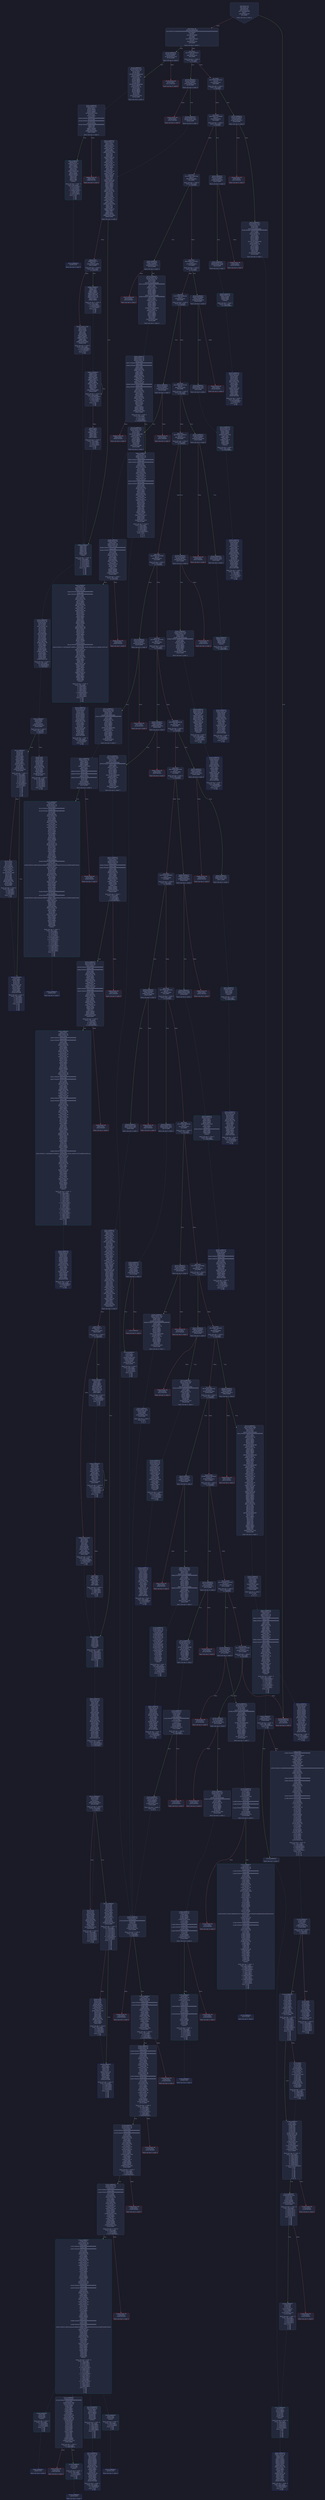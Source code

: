 digraph G {
    node [shape=box, style="filled, rounded", color="#565f89", fontcolor="#c0caf5", fontname="Helvetica", fillcolor="#24283b"];
    edge [color="#414868", fontcolor="#c0caf5", fontname="Helvetica"];
    bgcolor="#1a1b26";
    0 [ label = "[00] PUSH1 60
[02] PUSH1 40
[04] MSTORE
[05] PUSH1 04
[07] CALLDATASIZE
[08] LT
[09] PUSH2 0128
[0c] JUMPI

Stack size req: 0, sizeΔ: 0
" shape = invhouse]
    1 [ label = "[0d] PUSH1 00
[0f] CALLDATALOAD
[10] PUSH29 0100000000000000000000000000000000000000000000000000000000
[2e] SWAP1
[2f] DIV
[30] PUSH4 ffffffff
[35] AND
[36] DUP1
[37] PUSH4 05fefda7
[3c] EQ
[3d] PUSH2 012d
[40] JUMPI

Stack size req: 0, sizeΔ: 1
"]
    2 [ label = "[41] DUP1
[42] PUSH4 06fdde03
[47] EQ
[48] PUSH2 0159
[4b] JUMPI

Stack size req: 1, sizeΔ: 0
Entry->Op usage:
	0->71:EQ:1
"]
    3 [ label = "[4c] DUP1
[4d] PUSH4 095ea7b3
[52] EQ
[53] PUSH2 01e7
[56] JUMPI

Stack size req: 1, sizeΔ: 0
Entry->Op usage:
	0->82:EQ:1
"]
    4 [ label = "[57] DUP1
[58] PUSH4 18160ddd
[5d] EQ
[5e] PUSH2 0241
[61] JUMPI

Stack size req: 1, sizeΔ: 0
Entry->Op usage:
	0->93:EQ:1
"]
    5 [ label = "[62] DUP1
[63] PUSH4 23b872dd
[68] EQ
[69] PUSH2 026a
[6c] JUMPI

Stack size req: 1, sizeΔ: 0
Entry->Op usage:
	0->104:EQ:1
"]
    6 [ label = "[6d] DUP1
[6e] PUSH4 313ce567
[73] EQ
[74] PUSH2 02e3
[77] JUMPI

Stack size req: 1, sizeΔ: 0
Entry->Op usage:
	0->115:EQ:1
"]
    7 [ label = "[78] DUP1
[79] PUSH4 42966c68
[7e] EQ
[7f] PUSH2 0312
[82] JUMPI

Stack size req: 1, sizeΔ: 0
Entry->Op usage:
	0->126:EQ:1
"]
    8 [ label = "[83] DUP1
[84] PUSH4 4b750334
[89] EQ
[8a] PUSH2 034d
[8d] JUMPI

Stack size req: 1, sizeΔ: 0
Entry->Op usage:
	0->137:EQ:1
"]
    9 [ label = "[8e] DUP1
[8f] PUSH4 70a08231
[94] EQ
[95] PUSH2 0376
[98] JUMPI

Stack size req: 1, sizeΔ: 0
Entry->Op usage:
	0->148:EQ:1
"]
    10 [ label = "[99] DUP1
[9a] PUSH4 79c65068
[9f] EQ
[a0] PUSH2 03c3
[a3] JUMPI

Stack size req: 1, sizeΔ: 0
Entry->Op usage:
	0->159:EQ:1
"]
    11 [ label = "[a4] DUP1
[a5] PUSH4 79cc6790
[aa] EQ
[ab] PUSH2 0405
[ae] JUMPI

Stack size req: 1, sizeΔ: 0
Entry->Op usage:
	0->170:EQ:1
"]
    12 [ label = "[af] DUP1
[b0] PUSH4 8620410b
[b5] EQ
[b6] PUSH2 045f
[b9] JUMPI

Stack size req: 1, sizeΔ: 0
Entry->Op usage:
	0->181:EQ:1
"]
    13 [ label = "[ba] DUP1
[bb] PUSH4 8da5cb5b
[c0] EQ
[c1] PUSH2 0488
[c4] JUMPI

Stack size req: 1, sizeΔ: 0
Entry->Op usage:
	0->192:EQ:1
"]
    14 [ label = "[c5] DUP1
[c6] PUSH4 95d89b41
[cb] EQ
[cc] PUSH2 04dd
[cf] JUMPI

Stack size req: 1, sizeΔ: 0
Entry->Op usage:
	0->203:EQ:1
"]
    15 [ label = "[d0] DUP1
[d1] PUSH4 a6f2ae3a
[d6] EQ
[d7] PUSH2 056b
[da] JUMPI

Stack size req: 1, sizeΔ: 0
Entry->Op usage:
	0->214:EQ:1
"]
    16 [ label = "[db] DUP1
[dc] PUSH4 a9059cbb
[e1] EQ
[e2] PUSH2 0575
[e5] JUMPI

Stack size req: 1, sizeΔ: 0
Entry->Op usage:
	0->225:EQ:1
"]
    17 [ label = "[e6] DUP1
[e7] PUSH4 b414d4b6
[ec] EQ
[ed] PUSH2 05b7
[f0] JUMPI

Stack size req: 1, sizeΔ: 0
Entry->Op usage:
	0->236:EQ:1
"]
    18 [ label = "[f1] DUP1
[f2] PUSH4 cae9ca51
[f7] EQ
[f8] PUSH2 0608
[fb] JUMPI

Stack size req: 1, sizeΔ: 0
Entry->Op usage:
	0->247:EQ:1
"]
    19 [ label = "[fc] DUP1
[fd] PUSH4 dd62ed3e
[0102] EQ
[0103] PUSH2 06a5
[0106] JUMPI

Stack size req: 1, sizeΔ: 0
Entry->Op usage:
	0->258:EQ:1
"]
    20 [ label = "[0107] DUP1
[0108] PUSH4 e4849b32
[010d] EQ
[010e] PUSH2 0711
[0111] JUMPI

Stack size req: 1, sizeΔ: 0
Entry->Op usage:
	0->269:EQ:1
"]
    21 [ label = "[0112] DUP1
[0113] PUSH4 e724529c
[0118] EQ
[0119] PUSH2 0734
[011c] JUMPI

Stack size req: 1, sizeΔ: 0
Entry->Op usage:
	0->280:EQ:1
"]
    22 [ label = "[011d] DUP1
[011e] PUSH4 f2fde38b
[0123] EQ
[0124] PUSH2 0778
[0127] JUMPI

Stack size req: 1, sizeΔ: 0
Entry->Op usage:
	0->291:EQ:1
"]
    23 [ label = "[0128] JUMPDEST
[0129] PUSH1 00
[012b] DUP1
[012c] REVERT

Stack size req: 0, sizeΔ: 0
" color = "red"]
    24 [ label = "[012d] JUMPDEST
[012e] CALLVALUE
[012f] ISZERO
[0130] PUSH2 0138
[0133] JUMPI

Stack size req: 0, sizeΔ: 0
"]
    25 [ label = "[0134] PUSH1 00
[0136] DUP1
[0137] REVERT

Stack size req: 0, sizeΔ: 0
" color = "red"]
    26 [ label = "[0138] JUMPDEST
[0139] PUSH2 0157
[013c] PUSH1 04
[013e] DUP1
[013f] DUP1
[0140] CALLDATALOAD
[0141] SWAP1
[0142] PUSH1 20
[0144] ADD
[0145] SWAP1
[0146] SWAP2
[0147] SWAP1
[0148] DUP1
[0149] CALLDATALOAD
[014a] SWAP1
[014b] PUSH1 20
[014d] ADD
[014e] SWAP1
[014f] SWAP2
[0150] SWAP1
[0151] POP
[0152] POP
[0153] PUSH2 07b1
[0156] JUMP

Stack size req: 0, sizeΔ: 3
"]
    27 [ label = "[0157] JUMPDEST
[0158] STOP

Stack size req: 0, sizeΔ: 0
" color = "darkblue"]
    28 [ label = "[0159] JUMPDEST
[015a] CALLVALUE
[015b] ISZERO
[015c] PUSH2 0164
[015f] JUMPI

Stack size req: 0, sizeΔ: 0
"]
    29 [ label = "[0160] PUSH1 00
[0162] DUP1
[0163] REVERT

Stack size req: 0, sizeΔ: 0
" color = "red"]
    30 [ label = "[0164] JUMPDEST
[0165] PUSH2 016c
[0168] PUSH2 081e
[016b] JUMP

Stack size req: 0, sizeΔ: 1
"]
    31 [ label = "[016c] JUMPDEST
[016d] PUSH1 40
[016f] MLOAD
[0170] DUP1
[0171] DUP1
[0172] PUSH1 20
[0174] ADD
[0175] DUP3
[0176] DUP2
[0177] SUB
[0178] DUP3
[0179] MSTORE
[017a] DUP4
[017b] DUP2
[017c] DUP2
[017d] MLOAD
[017e] DUP2
[017f] MSTORE
[0180] PUSH1 20
[0182] ADD
[0183] SWAP2
[0184] POP
[0185] DUP1
[0186] MLOAD
[0187] SWAP1
[0188] PUSH1 20
[018a] ADD
[018b] SWAP1
[018c] DUP1
[018d] DUP4
[018e] DUP4
[018f] PUSH1 00

Stack size req: 1, sizeΔ: 9
Entry->Op usage:
	0->381:MLOAD:0
	0->390:MLOAD:0
	0->394:ADD:1
"]
    32 [ label = "[0191] JUMPDEST
[0192] DUP4
[0193] DUP2
[0194] LT
[0195] ISZERO
[0196] PUSH2 01ac
[0199] JUMPI

Stack size req: 4, sizeΔ: 0
Entry->Op usage:
	0->404:LT:0
	3->404:LT:1
"]
    33 [ label = "[019a] DUP1
[019b] DUP3
[019c] ADD
[019d] MLOAD
[019e] DUP2
[019f] DUP5
[01a0] ADD
[01a1] MSTORE
[01a2] PUSH1 20
[01a4] DUP2
[01a5] ADD
[01a6] SWAP1
[01a7] POP
[01a8] PUSH2 0191
[01ab] JUMP

Stack size req: 3, sizeΔ: 0
Entry->Op usage:
	0->412:ADD:1
	0->416:ADD:1
	0->421:ADD:0
	0->423:POP:0
	1->412:ADD:0
	2->416:ADD:0
Entry->Exit:
	0->😵
"]
    34 [ label = "[01ac] JUMPDEST
[01ad] POP
[01ae] POP
[01af] POP
[01b0] POP
[01b1] SWAP1
[01b2] POP
[01b3] SWAP1
[01b4] DUP2
[01b5] ADD
[01b6] SWAP1
[01b7] PUSH1 1f
[01b9] AND
[01ba] DUP1
[01bb] ISZERO
[01bc] PUSH2 01d9
[01bf] JUMPI

Stack size req: 7, sizeΔ: -5
Entry->Op usage:
	0->429:POP:0
	1->430:POP:0
	2->431:POP:0
	3->432:POP:0
	4->437:ADD:0
	4->441:AND:1
	4->443:ISZERO:0
	5->434:POP:0
	6->437:ADD:1
Entry->Exit:
	0->😵
	1->😵
	2->😵
	3->😵
	4->0
	5->😵
	6->😵
"]
    35 [ label = "[01c0] DUP1
[01c1] DUP3
[01c2] SUB
[01c3] DUP1
[01c4] MLOAD
[01c5] PUSH1 01
[01c7] DUP4
[01c8] PUSH1 20
[01ca] SUB
[01cb] PUSH2 0100
[01ce] EXP
[01cf] SUB
[01d0] NOT
[01d1] AND
[01d2] DUP2
[01d3] MSTORE
[01d4] PUSH1 20
[01d6] ADD
[01d7] SWAP2
[01d8] POP

Stack size req: 2, sizeΔ: 0
Entry->Op usage:
	0->450:SUB:1
	0->458:SUB:1
	1->450:SUB:0
	1->472:POP:0
Entry->Exit:
	1->😵
"]
    36 [ label = "[01d9] JUMPDEST
[01da] POP
[01db] SWAP3
[01dc] POP
[01dd] POP
[01de] POP
[01df] PUSH1 40
[01e1] MLOAD
[01e2] DUP1
[01e3] SWAP2
[01e4] SUB
[01e5] SWAP1
[01e6] RETURN

Stack size req: 5, sizeΔ: -5
Entry->Op usage:
	0->474:POP:0
	1->484:SUB:0
	2->477:POP:0
	3->478:POP:0
	4->476:POP:0
Entry->Exit:
	0->😵
	1->😵
	2->😵
	3->😵
	4->😵
" color = "darkblue"]
    37 [ label = "[01e7] JUMPDEST
[01e8] CALLVALUE
[01e9] ISZERO
[01ea] PUSH2 01f2
[01ed] JUMPI

Stack size req: 0, sizeΔ: 0
"]
    38 [ label = "[01ee] PUSH1 00
[01f0] DUP1
[01f1] REVERT

Stack size req: 0, sizeΔ: 0
" color = "red"]
    39 [ label = "[01f2] JUMPDEST
[01f3] PUSH2 0227
[01f6] PUSH1 04
[01f8] DUP1
[01f9] DUP1
[01fa] CALLDATALOAD
[01fb] PUSH20 ffffffffffffffffffffffffffffffffffffffff
[0210] AND
[0211] SWAP1
[0212] PUSH1 20
[0214] ADD
[0215] SWAP1
[0216] SWAP2
[0217] SWAP1
[0218] DUP1
[0219] CALLDATALOAD
[021a] SWAP1
[021b] PUSH1 20
[021d] ADD
[021e] SWAP1
[021f] SWAP2
[0220] SWAP1
[0221] POP
[0222] POP
[0223] PUSH2 08bc
[0226] JUMP

Stack size req: 0, sizeΔ: 3
"]
    40 [ label = "[0227] JUMPDEST
[0228] PUSH1 40
[022a] MLOAD
[022b] DUP1
[022c] DUP3
[022d] ISZERO
[022e] ISZERO
[022f] ISZERO
[0230] ISZERO
[0231] DUP2
[0232] MSTORE
[0233] PUSH1 20
[0235] ADD
[0236] SWAP2
[0237] POP
[0238] POP
[0239] PUSH1 40
[023b] MLOAD
[023c] DUP1
[023d] SWAP2
[023e] SUB
[023f] SWAP1
[0240] RETURN

Stack size req: 1, sizeΔ: -1
Entry->Op usage:
	0->557:ISZERO:0
	0->567:POP:0
Entry->Exit:
	0->😵
" color = "darkblue"]
    41 [ label = "[0241] JUMPDEST
[0242] CALLVALUE
[0243] ISZERO
[0244] PUSH2 024c
[0247] JUMPI

Stack size req: 0, sizeΔ: 0
"]
    42 [ label = "[0248] PUSH1 00
[024a] DUP1
[024b] REVERT

Stack size req: 0, sizeΔ: 0
" color = "red"]
    43 [ label = "[024c] JUMPDEST
[024d] PUSH2 0254
[0250] PUSH2 0949
[0253] JUMP

Stack size req: 0, sizeΔ: 1
"]
    44 [ label = "[0254] JUMPDEST
[0255] PUSH1 40
[0257] MLOAD
[0258] DUP1
[0259] DUP3
[025a] DUP2
[025b] MSTORE
[025c] PUSH1 20
[025e] ADD
[025f] SWAP2
[0260] POP
[0261] POP
[0262] PUSH1 40
[0264] MLOAD
[0265] DUP1
[0266] SWAP2
[0267] SUB
[0268] SWAP1
[0269] RETURN

Stack size req: 1, sizeΔ: -1
Entry->Op usage:
	0->603:MSTORE:1
	0->608:POP:0
Entry->Exit:
	0->😵
" color = "darkblue"]
    45 [ label = "[026a] JUMPDEST
[026b] CALLVALUE
[026c] ISZERO
[026d] PUSH2 0275
[0270] JUMPI

Stack size req: 0, sizeΔ: 0
"]
    46 [ label = "[0271] PUSH1 00
[0273] DUP1
[0274] REVERT

Stack size req: 0, sizeΔ: 0
" color = "red"]
    47 [ label = "[0275] JUMPDEST
[0276] PUSH2 02c9
[0279] PUSH1 04
[027b] DUP1
[027c] DUP1
[027d] CALLDATALOAD
[027e] PUSH20 ffffffffffffffffffffffffffffffffffffffff
[0293] AND
[0294] SWAP1
[0295] PUSH1 20
[0297] ADD
[0298] SWAP1
[0299] SWAP2
[029a] SWAP1
[029b] DUP1
[029c] CALLDATALOAD
[029d] PUSH20 ffffffffffffffffffffffffffffffffffffffff
[02b2] AND
[02b3] SWAP1
[02b4] PUSH1 20
[02b6] ADD
[02b7] SWAP1
[02b8] SWAP2
[02b9] SWAP1
[02ba] DUP1
[02bb] CALLDATALOAD
[02bc] SWAP1
[02bd] PUSH1 20
[02bf] ADD
[02c0] SWAP1
[02c1] SWAP2
[02c2] SWAP1
[02c3] POP
[02c4] POP
[02c5] PUSH2 094f
[02c8] JUMP

Stack size req: 0, sizeΔ: 4
"]
    48 [ label = "[02c9] JUMPDEST
[02ca] PUSH1 40
[02cc] MLOAD
[02cd] DUP1
[02ce] DUP3
[02cf] ISZERO
[02d0] ISZERO
[02d1] ISZERO
[02d2] ISZERO
[02d3] DUP2
[02d4] MSTORE
[02d5] PUSH1 20
[02d7] ADD
[02d8] SWAP2
[02d9] POP
[02da] POP
[02db] PUSH1 40
[02dd] MLOAD
[02de] DUP1
[02df] SWAP2
[02e0] SUB
[02e1] SWAP1
[02e2] RETURN

Stack size req: 1, sizeΔ: -1
Entry->Op usage:
	0->719:ISZERO:0
	0->729:POP:0
Entry->Exit:
	0->😵
" color = "darkblue"]
    49 [ label = "[02e3] JUMPDEST
[02e4] CALLVALUE
[02e5] ISZERO
[02e6] PUSH2 02ee
[02e9] JUMPI

Stack size req: 0, sizeΔ: 0
"]
    50 [ label = "[02ea] PUSH1 00
[02ec] DUP1
[02ed] REVERT

Stack size req: 0, sizeΔ: 0
" color = "red"]
    51 [ label = "[02ee] JUMPDEST
[02ef] PUSH2 02f6
[02f2] PUSH2 0a7c
[02f5] JUMP

Stack size req: 0, sizeΔ: 1
"]
    52 [ label = "[02f6] JUMPDEST
[02f7] PUSH1 40
[02f9] MLOAD
[02fa] DUP1
[02fb] DUP3
[02fc] PUSH1 ff
[02fe] AND
[02ff] PUSH1 ff
[0301] AND
[0302] DUP2
[0303] MSTORE
[0304] PUSH1 20
[0306] ADD
[0307] SWAP2
[0308] POP
[0309] POP
[030a] PUSH1 40
[030c] MLOAD
[030d] DUP1
[030e] SWAP2
[030f] SUB
[0310] SWAP1
[0311] RETURN

Stack size req: 1, sizeΔ: -1
Entry->Op usage:
	0->766:AND:1
	0->769:AND:1
	0->771:MSTORE:1
	0->776:POP:0
Entry->Exit:
	0->😵
" color = "darkblue"]
    53 [ label = "[0312] JUMPDEST
[0313] CALLVALUE
[0314] ISZERO
[0315] PUSH2 031d
[0318] JUMPI

Stack size req: 0, sizeΔ: 0
"]
    54 [ label = "[0319] PUSH1 00
[031b] DUP1
[031c] REVERT

Stack size req: 0, sizeΔ: 0
" color = "red"]
    55 [ label = "[031d] JUMPDEST
[031e] PUSH2 0333
[0321] PUSH1 04
[0323] DUP1
[0324] DUP1
[0325] CALLDATALOAD
[0326] SWAP1
[0327] PUSH1 20
[0329] ADD
[032a] SWAP1
[032b] SWAP2
[032c] SWAP1
[032d] POP
[032e] POP
[032f] PUSH2 0a8f
[0332] JUMP

Stack size req: 0, sizeΔ: 2
"]
    56 [ label = "[0333] JUMPDEST
[0334] PUSH1 40
[0336] MLOAD
[0337] DUP1
[0338] DUP3
[0339] ISZERO
[033a] ISZERO
[033b] ISZERO
[033c] ISZERO
[033d] DUP2
[033e] MSTORE
[033f] PUSH1 20
[0341] ADD
[0342] SWAP2
[0343] POP
[0344] POP
[0345] PUSH1 40
[0347] MLOAD
[0348] DUP1
[0349] SWAP2
[034a] SUB
[034b] SWAP1
[034c] RETURN

Stack size req: 1, sizeΔ: -1
Entry->Op usage:
	0->825:ISZERO:0
	0->835:POP:0
Entry->Exit:
	0->😵
" color = "darkblue"]
    57 [ label = "[034d] JUMPDEST
[034e] CALLVALUE
[034f] ISZERO
[0350] PUSH2 0358
[0353] JUMPI

Stack size req: 0, sizeΔ: 0
"]
    58 [ label = "[0354] PUSH1 00
[0356] DUP1
[0357] REVERT

Stack size req: 0, sizeΔ: 0
" color = "red"]
    59 [ label = "[0358] JUMPDEST
[0359] PUSH2 0360
[035c] PUSH2 0b93
[035f] JUMP

Stack size req: 0, sizeΔ: 1
"]
    60 [ label = "[0360] JUMPDEST
[0361] PUSH1 40
[0363] MLOAD
[0364] DUP1
[0365] DUP3
[0366] DUP2
[0367] MSTORE
[0368] PUSH1 20
[036a] ADD
[036b] SWAP2
[036c] POP
[036d] POP
[036e] PUSH1 40
[0370] MLOAD
[0371] DUP1
[0372] SWAP2
[0373] SUB
[0374] SWAP1
[0375] RETURN

Stack size req: 1, sizeΔ: -1
Entry->Op usage:
	0->871:MSTORE:1
	0->876:POP:0
Entry->Exit:
	0->😵
" color = "darkblue"]
    61 [ label = "[0376] JUMPDEST
[0377] CALLVALUE
[0378] ISZERO
[0379] PUSH2 0381
[037c] JUMPI

Stack size req: 0, sizeΔ: 0
"]
    62 [ label = "[037d] PUSH1 00
[037f] DUP1
[0380] REVERT

Stack size req: 0, sizeΔ: 0
" color = "red"]
    63 [ label = "[0381] JUMPDEST
[0382] PUSH2 03ad
[0385] PUSH1 04
[0387] DUP1
[0388] DUP1
[0389] CALLDATALOAD
[038a] PUSH20 ffffffffffffffffffffffffffffffffffffffff
[039f] AND
[03a0] SWAP1
[03a1] PUSH1 20
[03a3] ADD
[03a4] SWAP1
[03a5] SWAP2
[03a6] SWAP1
[03a7] POP
[03a8] POP
[03a9] PUSH2 0b99
[03ac] JUMP

Stack size req: 0, sizeΔ: 2
"]
    64 [ label = "[03ad] JUMPDEST
[03ae] PUSH1 40
[03b0] MLOAD
[03b1] DUP1
[03b2] DUP3
[03b3] DUP2
[03b4] MSTORE
[03b5] PUSH1 20
[03b7] ADD
[03b8] SWAP2
[03b9] POP
[03ba] POP
[03bb] PUSH1 40
[03bd] MLOAD
[03be] DUP1
[03bf] SWAP2
[03c0] SUB
[03c1] SWAP1
[03c2] RETURN

Stack size req: 1, sizeΔ: -1
Entry->Op usage:
	0->948:MSTORE:1
	0->953:POP:0
Entry->Exit:
	0->😵
" color = "darkblue"]
    65 [ label = "[03c3] JUMPDEST
[03c4] CALLVALUE
[03c5] ISZERO
[03c6] PUSH2 03ce
[03c9] JUMPI

Stack size req: 0, sizeΔ: 0
"]
    66 [ label = "[03ca] PUSH1 00
[03cc] DUP1
[03cd] REVERT

Stack size req: 0, sizeΔ: 0
" color = "red"]
    67 [ label = "[03ce] JUMPDEST
[03cf] PUSH2 0403
[03d2] PUSH1 04
[03d4] DUP1
[03d5] DUP1
[03d6] CALLDATALOAD
[03d7] PUSH20 ffffffffffffffffffffffffffffffffffffffff
[03ec] AND
[03ed] SWAP1
[03ee] PUSH1 20
[03f0] ADD
[03f1] SWAP1
[03f2] SWAP2
[03f3] SWAP1
[03f4] DUP1
[03f5] CALLDATALOAD
[03f6] SWAP1
[03f7] PUSH1 20
[03f9] ADD
[03fa] SWAP1
[03fb] SWAP2
[03fc] SWAP1
[03fd] POP
[03fe] POP
[03ff] PUSH2 0bb1
[0402] JUMP

Stack size req: 0, sizeΔ: 3
"]
    68 [ label = "[0403] JUMPDEST
[0404] STOP

Stack size req: 0, sizeΔ: 0
" color = "darkblue"]
    69 [ label = "[0405] JUMPDEST
[0406] CALLVALUE
[0407] ISZERO
[0408] PUSH2 0410
[040b] JUMPI

Stack size req: 0, sizeΔ: 0
"]
    70 [ label = "[040c] PUSH1 00
[040e] DUP1
[040f] REVERT

Stack size req: 0, sizeΔ: 0
" color = "red"]
    71 [ label = "[0410] JUMPDEST
[0411] PUSH2 0445
[0414] PUSH1 04
[0416] DUP1
[0417] DUP1
[0418] CALLDATALOAD
[0419] PUSH20 ffffffffffffffffffffffffffffffffffffffff
[042e] AND
[042f] SWAP1
[0430] PUSH1 20
[0432] ADD
[0433] SWAP1
[0434] SWAP2
[0435] SWAP1
[0436] DUP1
[0437] CALLDATALOAD
[0438] SWAP1
[0439] PUSH1 20
[043b] ADD
[043c] SWAP1
[043d] SWAP2
[043e] SWAP1
[043f] POP
[0440] POP
[0441] PUSH2 0d22
[0444] JUMP

Stack size req: 0, sizeΔ: 3
"]
    72 [ label = "[0445] JUMPDEST
[0446] PUSH1 40
[0448] MLOAD
[0449] DUP1
[044a] DUP3
[044b] ISZERO
[044c] ISZERO
[044d] ISZERO
[044e] ISZERO
[044f] DUP2
[0450] MSTORE
[0451] PUSH1 20
[0453] ADD
[0454] SWAP2
[0455] POP
[0456] POP
[0457] PUSH1 40
[0459] MLOAD
[045a] DUP1
[045b] SWAP2
[045c] SUB
[045d] SWAP1
[045e] RETURN

Stack size req: 1, sizeΔ: -1
Entry->Op usage:
	0->1099:ISZERO:0
	0->1109:POP:0
Entry->Exit:
	0->😵
" color = "darkblue"]
    73 [ label = "[045f] JUMPDEST
[0460] CALLVALUE
[0461] ISZERO
[0462] PUSH2 046a
[0465] JUMPI

Stack size req: 0, sizeΔ: 0
"]
    74 [ label = "[0466] PUSH1 00
[0468] DUP1
[0469] REVERT

Stack size req: 0, sizeΔ: 0
" color = "red"]
    75 [ label = "[046a] JUMPDEST
[046b] PUSH2 0472
[046e] PUSH2 0f3c
[0471] JUMP

Stack size req: 0, sizeΔ: 1
"]
    76 [ label = "[0472] JUMPDEST
[0473] PUSH1 40
[0475] MLOAD
[0476] DUP1
[0477] DUP3
[0478] DUP2
[0479] MSTORE
[047a] PUSH1 20
[047c] ADD
[047d] SWAP2
[047e] POP
[047f] POP
[0480] PUSH1 40
[0482] MLOAD
[0483] DUP1
[0484] SWAP2
[0485] SUB
[0486] SWAP1
[0487] RETURN

Stack size req: 1, sizeΔ: -1
Entry->Op usage:
	0->1145:MSTORE:1
	0->1150:POP:0
Entry->Exit:
	0->😵
" color = "darkblue"]
    77 [ label = "[0488] JUMPDEST
[0489] CALLVALUE
[048a] ISZERO
[048b] PUSH2 0493
[048e] JUMPI

Stack size req: 0, sizeΔ: 0
"]
    78 [ label = "[048f] PUSH1 00
[0491] DUP1
[0492] REVERT

Stack size req: 0, sizeΔ: 0
" color = "red"]
    79 [ label = "[0493] JUMPDEST
[0494] PUSH2 049b
[0497] PUSH2 0f42
[049a] JUMP

Stack size req: 0, sizeΔ: 1
"]
    80 [ label = "[049b] JUMPDEST
[049c] PUSH1 40
[049e] MLOAD
[049f] DUP1
[04a0] DUP3
[04a1] PUSH20 ffffffffffffffffffffffffffffffffffffffff
[04b6] AND
[04b7] PUSH20 ffffffffffffffffffffffffffffffffffffffff
[04cc] AND
[04cd] DUP2
[04ce] MSTORE
[04cf] PUSH1 20
[04d1] ADD
[04d2] SWAP2
[04d3] POP
[04d4] POP
[04d5] PUSH1 40
[04d7] MLOAD
[04d8] DUP1
[04d9] SWAP2
[04da] SUB
[04db] SWAP1
[04dc] RETURN

Stack size req: 1, sizeΔ: -1
Entry->Op usage:
	0->1206:AND:1
	0->1228:AND:1
	0->1230:MSTORE:1
	0->1235:POP:0
Entry->Exit:
	0->😵
" color = "darkblue"]
    81 [ label = "[04dd] JUMPDEST
[04de] CALLVALUE
[04df] ISZERO
[04e0] PUSH2 04e8
[04e3] JUMPI

Stack size req: 0, sizeΔ: 0
"]
    82 [ label = "[04e4] PUSH1 00
[04e6] DUP1
[04e7] REVERT

Stack size req: 0, sizeΔ: 0
" color = "red"]
    83 [ label = "[04e8] JUMPDEST
[04e9] PUSH2 04f0
[04ec] PUSH2 0f67
[04ef] JUMP

Stack size req: 0, sizeΔ: 1
"]
    84 [ label = "[04f0] JUMPDEST
[04f1] PUSH1 40
[04f3] MLOAD
[04f4] DUP1
[04f5] DUP1
[04f6] PUSH1 20
[04f8] ADD
[04f9] DUP3
[04fa] DUP2
[04fb] SUB
[04fc] DUP3
[04fd] MSTORE
[04fe] DUP4
[04ff] DUP2
[0500] DUP2
[0501] MLOAD
[0502] DUP2
[0503] MSTORE
[0504] PUSH1 20
[0506] ADD
[0507] SWAP2
[0508] POP
[0509] DUP1
[050a] MLOAD
[050b] SWAP1
[050c] PUSH1 20
[050e] ADD
[050f] SWAP1
[0510] DUP1
[0511] DUP4
[0512] DUP4
[0513] PUSH1 00

Stack size req: 1, sizeΔ: 9
Entry->Op usage:
	0->1281:MLOAD:0
	0->1290:MLOAD:0
	0->1294:ADD:1
"]
    85 [ label = "[0515] JUMPDEST
[0516] DUP4
[0517] DUP2
[0518] LT
[0519] ISZERO
[051a] PUSH2 0530
[051d] JUMPI

Stack size req: 4, sizeΔ: 0
Entry->Op usage:
	0->1304:LT:0
	3->1304:LT:1
"]
    86 [ label = "[051e] DUP1
[051f] DUP3
[0520] ADD
[0521] MLOAD
[0522] DUP2
[0523] DUP5
[0524] ADD
[0525] MSTORE
[0526] PUSH1 20
[0528] DUP2
[0529] ADD
[052a] SWAP1
[052b] POP
[052c] PUSH2 0515
[052f] JUMP

Stack size req: 3, sizeΔ: 0
Entry->Op usage:
	0->1312:ADD:1
	0->1316:ADD:1
	0->1321:ADD:0
	0->1323:POP:0
	1->1312:ADD:0
	2->1316:ADD:0
Entry->Exit:
	0->😵
"]
    87 [ label = "[0530] JUMPDEST
[0531] POP
[0532] POP
[0533] POP
[0534] POP
[0535] SWAP1
[0536] POP
[0537] SWAP1
[0538] DUP2
[0539] ADD
[053a] SWAP1
[053b] PUSH1 1f
[053d] AND
[053e] DUP1
[053f] ISZERO
[0540] PUSH2 055d
[0543] JUMPI

Stack size req: 7, sizeΔ: -5
Entry->Op usage:
	0->1329:POP:0
	1->1330:POP:0
	2->1331:POP:0
	3->1332:POP:0
	4->1337:ADD:0
	4->1341:AND:1
	4->1343:ISZERO:0
	5->1334:POP:0
	6->1337:ADD:1
Entry->Exit:
	0->😵
	1->😵
	2->😵
	3->😵
	4->0
	5->😵
	6->😵
"]
    88 [ label = "[0544] DUP1
[0545] DUP3
[0546] SUB
[0547] DUP1
[0548] MLOAD
[0549] PUSH1 01
[054b] DUP4
[054c] PUSH1 20
[054e] SUB
[054f] PUSH2 0100
[0552] EXP
[0553] SUB
[0554] NOT
[0555] AND
[0556] DUP2
[0557] MSTORE
[0558] PUSH1 20
[055a] ADD
[055b] SWAP2
[055c] POP

Stack size req: 2, sizeΔ: 0
Entry->Op usage:
	0->1350:SUB:1
	0->1358:SUB:1
	1->1350:SUB:0
	1->1372:POP:0
Entry->Exit:
	1->😵
"]
    89 [ label = "[055d] JUMPDEST
[055e] POP
[055f] SWAP3
[0560] POP
[0561] POP
[0562] POP
[0563] PUSH1 40
[0565] MLOAD
[0566] DUP1
[0567] SWAP2
[0568] SUB
[0569] SWAP1
[056a] RETURN

Stack size req: 5, sizeΔ: -5
Entry->Op usage:
	0->1374:POP:0
	1->1384:SUB:0
	2->1377:POP:0
	3->1378:POP:0
	4->1376:POP:0
Entry->Exit:
	0->😵
	1->😵
	2->😵
	3->😵
	4->😵
" color = "darkblue"]
    90 [ label = "[056b] JUMPDEST
[056c] PUSH2 0573
[056f] PUSH2 1005
[0572] JUMP

Stack size req: 0, sizeΔ: 1
"]
    91 [ label = "[0573] JUMPDEST
[0574] STOP

Stack size req: 0, sizeΔ: 0
" color = "darkblue"]
    92 [ label = "[0575] JUMPDEST
[0576] CALLVALUE
[0577] ISZERO
[0578] PUSH2 0580
[057b] JUMPI

Stack size req: 0, sizeΔ: 0
"]
    93 [ label = "[057c] PUSH1 00
[057e] DUP1
[057f] REVERT

Stack size req: 0, sizeΔ: 0
" color = "red"]
    94 [ label = "[0580] JUMPDEST
[0581] PUSH2 05b5
[0584] PUSH1 04
[0586] DUP1
[0587] DUP1
[0588] CALLDATALOAD
[0589] PUSH20 ffffffffffffffffffffffffffffffffffffffff
[059e] AND
[059f] SWAP1
[05a0] PUSH1 20
[05a2] ADD
[05a3] SWAP1
[05a4] SWAP2
[05a5] SWAP1
[05a6] DUP1
[05a7] CALLDATALOAD
[05a8] SWAP1
[05a9] PUSH1 20
[05ab] ADD
[05ac] SWAP1
[05ad] SWAP2
[05ae] SWAP1
[05af] POP
[05b0] POP
[05b1] PUSH2 1025
[05b4] JUMP

Stack size req: 0, sizeΔ: 3
"]
    95 [ label = "[05b5] JUMPDEST
[05b6] STOP

Stack size req: 0, sizeΔ: 0
" color = "darkblue"]
    96 [ label = "[05b7] JUMPDEST
[05b8] CALLVALUE
[05b9] ISZERO
[05ba] PUSH2 05c2
[05bd] JUMPI

Stack size req: 0, sizeΔ: 0
"]
    97 [ label = "[05be] PUSH1 00
[05c0] DUP1
[05c1] REVERT

Stack size req: 0, sizeΔ: 0
" color = "red"]
    98 [ label = "[05c2] JUMPDEST
[05c3] PUSH2 05ee
[05c6] PUSH1 04
[05c8] DUP1
[05c9] DUP1
[05ca] CALLDATALOAD
[05cb] PUSH20 ffffffffffffffffffffffffffffffffffffffff
[05e0] AND
[05e1] SWAP1
[05e2] PUSH1 20
[05e4] ADD
[05e5] SWAP1
[05e6] SWAP2
[05e7] SWAP1
[05e8] POP
[05e9] POP
[05ea] PUSH2 1034
[05ed] JUMP

Stack size req: 0, sizeΔ: 2
"]
    99 [ label = "[05ee] JUMPDEST
[05ef] PUSH1 40
[05f1] MLOAD
[05f2] DUP1
[05f3] DUP3
[05f4] ISZERO
[05f5] ISZERO
[05f6] ISZERO
[05f7] ISZERO
[05f8] DUP2
[05f9] MSTORE
[05fa] PUSH1 20
[05fc] ADD
[05fd] SWAP2
[05fe] POP
[05ff] POP
[0600] PUSH1 40
[0602] MLOAD
[0603] DUP1
[0604] SWAP2
[0605] SUB
[0606] SWAP1
[0607] RETURN

Stack size req: 1, sizeΔ: -1
Entry->Op usage:
	0->1524:ISZERO:0
	0->1534:POP:0
Entry->Exit:
	0->😵
" color = "darkblue"]
    100 [ label = "[0608] JUMPDEST
[0609] CALLVALUE
[060a] ISZERO
[060b] PUSH2 0613
[060e] JUMPI

Stack size req: 0, sizeΔ: 0
"]
    101 [ label = "[060f] PUSH1 00
[0611] DUP1
[0612] REVERT

Stack size req: 0, sizeΔ: 0
" color = "red"]
    102 [ label = "[0613] JUMPDEST
[0614] PUSH2 068b
[0617] PUSH1 04
[0619] DUP1
[061a] DUP1
[061b] CALLDATALOAD
[061c] PUSH20 ffffffffffffffffffffffffffffffffffffffff
[0631] AND
[0632] SWAP1
[0633] PUSH1 20
[0635] ADD
[0636] SWAP1
[0637] SWAP2
[0638] SWAP1
[0639] DUP1
[063a] CALLDATALOAD
[063b] SWAP1
[063c] PUSH1 20
[063e] ADD
[063f] SWAP1
[0640] SWAP2
[0641] SWAP1
[0642] DUP1
[0643] CALLDATALOAD
[0644] SWAP1
[0645] PUSH1 20
[0647] ADD
[0648] SWAP1
[0649] DUP3
[064a] ADD
[064b] DUP1
[064c] CALLDATALOAD
[064d] SWAP1
[064e] PUSH1 20
[0650] ADD
[0651] SWAP1
[0652] DUP1
[0653] DUP1
[0654] PUSH1 1f
[0656] ADD
[0657] PUSH1 20
[0659] DUP1
[065a] SWAP2
[065b] DIV
[065c] MUL
[065d] PUSH1 20
[065f] ADD
[0660] PUSH1 40
[0662] MLOAD
[0663] SWAP1
[0664] DUP2
[0665] ADD
[0666] PUSH1 40
[0668] MSTORE
[0669] DUP1
[066a] SWAP4
[066b] SWAP3
[066c] SWAP2
[066d] SWAP1
[066e] DUP2
[066f] DUP2
[0670] MSTORE
[0671] PUSH1 20
[0673] ADD
[0674] DUP4
[0675] DUP4
[0676] DUP1
[0677] DUP3
[0678] DUP5
[0679] CALLDATACOPY
[067a] DUP3
[067b] ADD
[067c] SWAP2
[067d] POP
[067e] POP
[067f] POP
[0680] POP
[0681] POP
[0682] POP
[0683] SWAP2
[0684] SWAP1
[0685] POP
[0686] POP
[0687] PUSH2 1054
[068a] JUMP

Stack size req: 0, sizeΔ: 4
"]
    103 [ label = "[068b] JUMPDEST
[068c] PUSH1 40
[068e] MLOAD
[068f] DUP1
[0690] DUP3
[0691] ISZERO
[0692] ISZERO
[0693] ISZERO
[0694] ISZERO
[0695] DUP2
[0696] MSTORE
[0697] PUSH1 20
[0699] ADD
[069a] SWAP2
[069b] POP
[069c] POP
[069d] PUSH1 40
[069f] MLOAD
[06a0] DUP1
[06a1] SWAP2
[06a2] SUB
[06a3] SWAP1
[06a4] RETURN

Stack size req: 1, sizeΔ: -1
Entry->Op usage:
	0->1681:ISZERO:0
	0->1691:POP:0
Entry->Exit:
	0->😵
" color = "darkblue"]
    104 [ label = "[06a5] JUMPDEST
[06a6] CALLVALUE
[06a7] ISZERO
[06a8] PUSH2 06b0
[06ab] JUMPI

Stack size req: 0, sizeΔ: 0
"]
    105 [ label = "[06ac] PUSH1 00
[06ae] DUP1
[06af] REVERT

Stack size req: 0, sizeΔ: 0
" color = "red"]
    106 [ label = "[06b0] JUMPDEST
[06b1] PUSH2 06fb
[06b4] PUSH1 04
[06b6] DUP1
[06b7] DUP1
[06b8] CALLDATALOAD
[06b9] PUSH20 ffffffffffffffffffffffffffffffffffffffff
[06ce] AND
[06cf] SWAP1
[06d0] PUSH1 20
[06d2] ADD
[06d3] SWAP1
[06d4] SWAP2
[06d5] SWAP1
[06d6] DUP1
[06d7] CALLDATALOAD
[06d8] PUSH20 ffffffffffffffffffffffffffffffffffffffff
[06ed] AND
[06ee] SWAP1
[06ef] PUSH1 20
[06f1] ADD
[06f2] SWAP1
[06f3] SWAP2
[06f4] SWAP1
[06f5] POP
[06f6] POP
[06f7] PUSH2 11d2
[06fa] JUMP

Stack size req: 0, sizeΔ: 3
"]
    107 [ label = "[06fb] JUMPDEST
[06fc] PUSH1 40
[06fe] MLOAD
[06ff] DUP1
[0700] DUP3
[0701] DUP2
[0702] MSTORE
[0703] PUSH1 20
[0705] ADD
[0706] SWAP2
[0707] POP
[0708] POP
[0709] PUSH1 40
[070b] MLOAD
[070c] DUP1
[070d] SWAP2
[070e] SUB
[070f] SWAP1
[0710] RETURN

Stack size req: 1, sizeΔ: -1
Entry->Op usage:
	0->1794:MSTORE:1
	0->1799:POP:0
Entry->Exit:
	0->😵
" color = "darkblue"]
    108 [ label = "[0711] JUMPDEST
[0712] CALLVALUE
[0713] ISZERO
[0714] PUSH2 071c
[0717] JUMPI

Stack size req: 0, sizeΔ: 0
"]
    109 [ label = "[0718] PUSH1 00
[071a] DUP1
[071b] REVERT

Stack size req: 0, sizeΔ: 0
" color = "red"]
    110 [ label = "[071c] JUMPDEST
[071d] PUSH2 0732
[0720] PUSH1 04
[0722] DUP1
[0723] DUP1
[0724] CALLDATALOAD
[0725] SWAP1
[0726] PUSH1 20
[0728] ADD
[0729] SWAP1
[072a] SWAP2
[072b] SWAP1
[072c] POP
[072d] POP
[072e] PUSH2 11f7
[0731] JUMP

Stack size req: 0, sizeΔ: 2
"]
    111 [ label = "[0732] JUMPDEST
[0733] STOP

Stack size req: 0, sizeΔ: 0
" color = "darkblue"]
    112 [ label = "[0734] JUMPDEST
[0735] CALLVALUE
[0736] ISZERO
[0737] PUSH2 073f
[073a] JUMPI

Stack size req: 0, sizeΔ: 0
"]
    113 [ label = "[073b] PUSH1 00
[073d] DUP1
[073e] REVERT

Stack size req: 0, sizeΔ: 0
" color = "red"]
    114 [ label = "[073f] JUMPDEST
[0740] PUSH2 0776
[0743] PUSH1 04
[0745] DUP1
[0746] DUP1
[0747] CALLDATALOAD
[0748] PUSH20 ffffffffffffffffffffffffffffffffffffffff
[075d] AND
[075e] SWAP1
[075f] PUSH1 20
[0761] ADD
[0762] SWAP1
[0763] SWAP2
[0764] SWAP1
[0765] DUP1
[0766] CALLDATALOAD
[0767] ISZERO
[0768] ISZERO
[0769] SWAP1
[076a] PUSH1 20
[076c] ADD
[076d] SWAP1
[076e] SWAP2
[076f] SWAP1
[0770] POP
[0771] POP
[0772] PUSH2 1273
[0775] JUMP

Stack size req: 0, sizeΔ: 3
"]
    115 [ label = "[0776] JUMPDEST
[0777] STOP

Stack size req: 0, sizeΔ: 0
" color = "darkblue"]
    116 [ label = "[0778] JUMPDEST
[0779] CALLVALUE
[077a] ISZERO
[077b] PUSH2 0783
[077e] JUMPI

Stack size req: 0, sizeΔ: 0
"]
    117 [ label = "[077f] PUSH1 00
[0781] DUP1
[0782] REVERT

Stack size req: 0, sizeΔ: 0
" color = "red"]
    118 [ label = "[0783] JUMPDEST
[0784] PUSH2 07af
[0787] PUSH1 04
[0789] DUP1
[078a] DUP1
[078b] CALLDATALOAD
[078c] PUSH20 ffffffffffffffffffffffffffffffffffffffff
[07a1] AND
[07a2] SWAP1
[07a3] PUSH1 20
[07a5] ADD
[07a6] SWAP1
[07a7] SWAP2
[07a8] SWAP1
[07a9] POP
[07aa] POP
[07ab] PUSH2 1398
[07ae] JUMP

Stack size req: 0, sizeΔ: 2
"]
    119 [ label = "[07af] JUMPDEST
[07b0] STOP

Stack size req: 0, sizeΔ: 0
" color = "darkblue"]
    120 [ label = "[07b1] JUMPDEST
[07b2] PUSH1 00
[07b4] DUP1
[07b5] SWAP1
[07b6] SLOAD
[07b7] SWAP1
[07b8] PUSH2 0100
[07bb] EXP
[07bc] SWAP1
[07bd] DIV
[07be] PUSH20 ffffffffffffffffffffffffffffffffffffffff
[07d3] AND
[07d4] PUSH20 ffffffffffffffffffffffffffffffffffffffff
[07e9] AND
[07ea] CALLER
[07eb] PUSH20 ffffffffffffffffffffffffffffffffffffffff
[0800] AND
[0801] EQ
[0802] ISZERO
[0803] ISZERO
[0804] PUSH2 080c
[0807] JUMPI

Stack size req: 0, sizeΔ: 0
"]
    121 [ label = "[0808] PUSH1 00
[080a] DUP1
[080b] REVERT

Stack size req: 0, sizeΔ: 0
" color = "red"]
    122 [ label = "[080c] JUMPDEST
[080d] DUP2
[080e] PUSH1 07
[0810] DUP2
[0811] SWAP1
[0812] SSTORE
[0813] POP
[0814] DUP1
[0815] PUSH1 08
[0817] DUP2
[0818] SWAP1
[0819] SSTORE
[081a] POP
[081b] POP
[081c] POP
[081d] JUMP
Indirect!

Stack size req: 3, sizeΔ: -3
Entry->Op usage:
	0->2073:SSTORE:1
	0->2074:POP:0
	0->2075:POP:0
	1->2066:SSTORE:1
	1->2067:POP:0
	1->2076:POP:0
	2->2077:JUMP:0
Entry->Exit:
	0->😵
	1->😵
	2->😵
" color = "teal"]
    123 [ label = "[081e] JUMPDEST
[081f] PUSH1 01
[0821] DUP1
[0822] SLOAD
[0823] PUSH1 01
[0825] DUP2
[0826] PUSH1 01
[0828] AND
[0829] ISZERO
[082a] PUSH2 0100
[082d] MUL
[082e] SUB
[082f] AND
[0830] PUSH1 02
[0832] SWAP1
[0833] DIV
[0834] DUP1
[0835] PUSH1 1f
[0837] ADD
[0838] PUSH1 20
[083a] DUP1
[083b] SWAP2
[083c] DIV
[083d] MUL
[083e] PUSH1 20
[0840] ADD
[0841] PUSH1 40
[0843] MLOAD
[0844] SWAP1
[0845] DUP2
[0846] ADD
[0847] PUSH1 40
[0849] MSTORE
[084a] DUP1
[084b] SWAP3
[084c] SWAP2
[084d] SWAP1
[084e] DUP2
[084f] DUP2
[0850] MSTORE
[0851] PUSH1 20
[0853] ADD
[0854] DUP3
[0855] DUP1
[0856] SLOAD
[0857] PUSH1 01
[0859] DUP2
[085a] PUSH1 01
[085c] AND
[085d] ISZERO
[085e] PUSH2 0100
[0861] MUL
[0862] SUB
[0863] AND
[0864] PUSH1 02
[0866] SWAP1
[0867] DIV
[0868] DUP1
[0869] ISZERO
[086a] PUSH2 08b4
[086d] JUMPI

Stack size req: 0, sizeΔ: 6
"]
    124 [ label = "[086e] DUP1
[086f] PUSH1 1f
[0871] LT
[0872] PUSH2 0889
[0875] JUMPI

Stack size req: 1, sizeΔ: 0
Entry->Op usage:
	0->2161:LT:1
"]
    125 [ label = "[0876] PUSH2 0100
[0879] DUP1
[087a] DUP4
[087b] SLOAD
[087c] DIV
[087d] MUL
[087e] DUP4
[087f] MSTORE
[0880] SWAP2
[0881] PUSH1 20
[0883] ADD
[0884] SWAP2
[0885] PUSH2 08b4
[0888] JUMP

Stack size req: 3, sizeΔ: 0
Entry->Op usage:
	1->2171:SLOAD:0
	2->2175:MSTORE:0
	2->2179:ADD:1
Entry->Exit:
	2->😵
"]
    126 [ label = "[0889] JUMPDEST
[088a] DUP3
[088b] ADD
[088c] SWAP2
[088d] SWAP1
[088e] PUSH1 00
[0890] MSTORE
[0891] PUSH1 20
[0893] PUSH1 00
[0895] SHA3
[0896] SWAP1

Stack size req: 3, sizeΔ: 0
Entry->Op usage:
	0->2187:ADD:1
	1->2192:MSTORE:1
	2->2187:ADD:0
Entry->Exit:
	0->😵
	1->😵
	2->0
"]
    127 [ label = "[0897] JUMPDEST
[0898] DUP2
[0899] SLOAD
[089a] DUP2
[089b] MSTORE
[089c] SWAP1
[089d] PUSH1 01
[089f] ADD
[08a0] SWAP1
[08a1] PUSH1 20
[08a3] ADD
[08a4] DUP1
[08a5] DUP4
[08a6] GT
[08a7] PUSH2 0897
[08aa] JUMPI

Stack size req: 3, sizeΔ: 0
Entry->Op usage:
	0->2203:MSTORE:0
	0->2211:ADD:1
	1->2201:SLOAD:0
	1->2207:ADD:1
	2->2214:GT:0
Entry->Exit:
	0->😵
	1->😵
"]
    128 [ label = "[08ab] DUP3
[08ac] SWAP1
[08ad] SUB
[08ae] PUSH1 1f
[08b0] AND
[08b1] DUP3
[08b2] ADD
[08b3] SWAP2

Stack size req: 3, sizeΔ: 0
Entry->Op usage:
	0->2221:SUB:0
	2->2221:SUB:1
	2->2226:ADD:0
Entry->Exit:
	0->😵
	2->0
"]
    129 [ label = "[08b4] JUMPDEST
[08b5] POP
[08b6] POP
[08b7] POP
[08b8] POP
[08b9] POP
[08ba] DUP2
[08bb] JUMP
Indirect!

Stack size req: 7, sizeΔ: -5
Entry->Op usage:
	0->2229:POP:0
	1->2230:POP:0
	2->2231:POP:0
	3->2232:POP:0
	4->2233:POP:0
	6->2235:JUMP:0
Entry->Exit:
	0->😵
	1->😵
	2->😵
	3->😵
	4->😵
" color = "teal"]
    130 [ label = "[08bc] JUMPDEST
[08bd] PUSH1 00
[08bf] DUP2
[08c0] PUSH1 06
[08c2] PUSH1 00
[08c4] CALLER
[08c5] PUSH20 ffffffffffffffffffffffffffffffffffffffff
[08da] AND
[08db] PUSH20 ffffffffffffffffffffffffffffffffffffffff
[08f0] AND
[08f1] DUP2
[08f2] MSTORE
[08f3] PUSH1 20
[08f5] ADD
[08f6] SWAP1
[08f7] DUP2
[08f8] MSTORE
[08f9] PUSH1 20
[08fb] ADD
[08fc] PUSH1 00
[08fe] SHA3
[08ff] PUSH1 00
[0901] DUP6
[0902] PUSH20 ffffffffffffffffffffffffffffffffffffffff
[0917] AND
[0918] PUSH20 ffffffffffffffffffffffffffffffffffffffff
[092d] AND
[092e] DUP2
[092f] MSTORE
[0930] PUSH1 20
[0932] ADD
[0933] SWAP1
[0934] DUP2
[0935] MSTORE
[0936] PUSH1 20
[0938] ADD
[0939] PUSH1 00
[093b] SHA3
[093c] DUP2
[093d] SWAP1
[093e] SSTORE
[093f] POP
[0940] PUSH1 01
[0942] SWAP1
[0943] POP
[0944] SWAP3
[0945] SWAP2
[0946] POP
[0947] POP
[0948] JUMP
Indirect!

Stack size req: 3, sizeΔ: -2
Entry->Op usage:
	0->2366:SSTORE:1
	0->2367:POP:0
	0->2375:POP:0
	1->2327:AND:1
	1->2349:AND:1
	1->2351:MSTORE:1
	1->2374:POP:0
	2->2376:JUMP:0
Entry->Exit:
	0->😵
	1->😵
	2->😵
" color = "teal"]
    131 [ label = "[0949] JUMPDEST
[094a] PUSH1 04
[094c] SLOAD
[094d] DUP2
[094e] JUMP
Indirect!

Stack size req: 1, sizeΔ: 1
Entry->Op usage:
	0->2382:JUMP:0
" color = "teal"]
    132 [ label = "[094f] JUMPDEST
[0950] PUSH1 00
[0952] PUSH1 06
[0954] PUSH1 00
[0956] DUP6
[0957] PUSH20 ffffffffffffffffffffffffffffffffffffffff
[096c] AND
[096d] PUSH20 ffffffffffffffffffffffffffffffffffffffff
[0982] AND
[0983] DUP2
[0984] MSTORE
[0985] PUSH1 20
[0987] ADD
[0988] SWAP1
[0989] DUP2
[098a] MSTORE
[098b] PUSH1 20
[098d] ADD
[098e] PUSH1 00
[0990] SHA3
[0991] PUSH1 00
[0993] CALLER
[0994] PUSH20 ffffffffffffffffffffffffffffffffffffffff
[09a9] AND
[09aa] PUSH20 ffffffffffffffffffffffffffffffffffffffff
[09bf] AND
[09c0] DUP2
[09c1] MSTORE
[09c2] PUSH1 20
[09c4] ADD
[09c5] SWAP1
[09c6] DUP2
[09c7] MSTORE
[09c8] PUSH1 20
[09ca] ADD
[09cb] PUSH1 00
[09cd] SHA3
[09ce] SLOAD
[09cf] DUP3
[09d0] GT
[09d1] ISZERO
[09d2] ISZERO
[09d3] ISZERO
[09d4] PUSH2 09dc
[09d7] JUMPI

Stack size req: 3, sizeΔ: 1
Entry->Op usage:
	0->2512:GT:0
	2->2412:AND:1
	2->2434:AND:1
	2->2436:MSTORE:1
"]
    133 [ label = "[09d8] PUSH1 00
[09da] DUP1
[09db] REVERT

Stack size req: 0, sizeΔ: 0
" color = "red"]
    134 [ label = "[09dc] JUMPDEST
[09dd] DUP2
[09de] PUSH1 06
[09e0] PUSH1 00
[09e2] DUP7
[09e3] PUSH20 ffffffffffffffffffffffffffffffffffffffff
[09f8] AND
[09f9] PUSH20 ffffffffffffffffffffffffffffffffffffffff
[0a0e] AND
[0a0f] DUP2
[0a10] MSTORE
[0a11] PUSH1 20
[0a13] ADD
[0a14] SWAP1
[0a15] DUP2
[0a16] MSTORE
[0a17] PUSH1 20
[0a19] ADD
[0a1a] PUSH1 00
[0a1c] SHA3
[0a1d] PUSH1 00
[0a1f] CALLER
[0a20] PUSH20 ffffffffffffffffffffffffffffffffffffffff
[0a35] AND
[0a36] PUSH20 ffffffffffffffffffffffffffffffffffffffff
[0a4b] AND
[0a4c] DUP2
[0a4d] MSTORE
[0a4e] PUSH1 20
[0a50] ADD
[0a51] SWAP1
[0a52] DUP2
[0a53] MSTORE
[0a54] PUSH1 20
[0a56] ADD
[0a57] PUSH1 00
[0a59] SHA3
[0a5a] PUSH1 00
[0a5c] DUP3
[0a5d] DUP3
[0a5e] SLOAD
[0a5f] SUB
[0a60] SWAP3
[0a61] POP
[0a62] POP
[0a63] DUP2
[0a64] SWAP1
[0a65] SSTORE
[0a66] POP
[0a67] PUSH2 0a71
[0a6a] DUP5
[0a6b] DUP5
[0a6c] DUP5
[0a6d] PUSH2 1436
[0a70] JUMP

Stack size req: 4, sizeΔ: 4
Entry->Op usage:
	1->2655:SUB:1
	1->2657:POP:0
	3->2552:AND:1
	3->2574:AND:1
	3->2576:MSTORE:1
Entry->Exit:
	1->0, 5
	2->1, 6
	3->2, 7
"]
    135 [ label = "[0a71] JUMPDEST
[0a72] PUSH1 01
[0a74] SWAP1
[0a75] POP
[0a76] SWAP4
[0a77] SWAP3
[0a78] POP
[0a79] POP
[0a7a] POP
[0a7b] JUMP
Indirect!

Stack size req: 5, sizeΔ: -4
Entry->Op usage:
	0->2677:POP:0
	1->2681:POP:0
	2->2682:POP:0
	3->2680:POP:0
	4->2683:JUMP:0
Entry->Exit:
	0->😵
	1->😵
	2->😵
	3->😵
	4->😵
" color = "teal"]
    136 [ label = "[0a7c] JUMPDEST
[0a7d] PUSH1 03
[0a7f] PUSH1 00
[0a81] SWAP1
[0a82] SLOAD
[0a83] SWAP1
[0a84] PUSH2 0100
[0a87] EXP
[0a88] SWAP1
[0a89] DIV
[0a8a] PUSH1 ff
[0a8c] AND
[0a8d] DUP2
[0a8e] JUMP
Indirect!

Stack size req: 1, sizeΔ: 1
Entry->Op usage:
	0->2702:JUMP:0
" color = "teal"]
    137 [ label = "[0a8f] JUMPDEST
[0a90] PUSH1 00
[0a92] DUP2
[0a93] PUSH1 05
[0a95] PUSH1 00
[0a97] CALLER
[0a98] PUSH20 ffffffffffffffffffffffffffffffffffffffff
[0aad] AND
[0aae] PUSH20 ffffffffffffffffffffffffffffffffffffffff
[0ac3] AND
[0ac4] DUP2
[0ac5] MSTORE
[0ac6] PUSH1 20
[0ac8] ADD
[0ac9] SWAP1
[0aca] DUP2
[0acb] MSTORE
[0acc] PUSH1 20
[0ace] ADD
[0acf] PUSH1 00
[0ad1] SHA3
[0ad2] SLOAD
[0ad3] LT
[0ad4] ISZERO
[0ad5] ISZERO
[0ad6] ISZERO
[0ad7] PUSH2 0adf
[0ada] JUMPI

Stack size req: 1, sizeΔ: 1
Entry->Op usage:
	0->2771:LT:1
"]
    138 [ label = "[0adb] PUSH1 00
[0add] DUP1
[0ade] REVERT

Stack size req: 0, sizeΔ: 0
" color = "red"]
    139 [ label = "[0adf] JUMPDEST
[0ae0] DUP2
[0ae1] PUSH1 05
[0ae3] PUSH1 00
[0ae5] CALLER
[0ae6] PUSH20 ffffffffffffffffffffffffffffffffffffffff
[0afb] AND
[0afc] PUSH20 ffffffffffffffffffffffffffffffffffffffff
[0b11] AND
[0b12] DUP2
[0b13] MSTORE
[0b14] PUSH1 20
[0b16] ADD
[0b17] SWAP1
[0b18] DUP2
[0b19] MSTORE
[0b1a] PUSH1 20
[0b1c] ADD
[0b1d] PUSH1 00
[0b1f] SHA3
[0b20] PUSH1 00
[0b22] DUP3
[0b23] DUP3
[0b24] SLOAD
[0b25] SUB
[0b26] SWAP3
[0b27] POP
[0b28] POP
[0b29] DUP2
[0b2a] SWAP1
[0b2b] SSTORE
[0b2c] POP
[0b2d] DUP2
[0b2e] PUSH1 04
[0b30] PUSH1 00
[0b32] DUP3
[0b33] DUP3
[0b34] SLOAD
[0b35] SUB
[0b36] SWAP3
[0b37] POP
[0b38] POP
[0b39] DUP2
[0b3a] SWAP1
[0b3b] SSTORE
[0b3c] POP
[0b3d] CALLER
[0b3e] PUSH20 ffffffffffffffffffffffffffffffffffffffff
[0b53] AND
[0b54] PUSH32 cc16f5dbb4873280815c1ee09dbd06736cffcc184412cf7a71a0fdb75d397ca5
[0b75] DUP4
[0b76] PUSH1 40
[0b78] MLOAD
[0b79] DUP1
[0b7a] DUP3
[0b7b] DUP2
[0b7c] MSTORE
[0b7d] PUSH1 20
[0b7f] ADD
[0b80] SWAP2
[0b81] POP
[0b82] POP
[0b83] PUSH1 40
[0b85] MLOAD
[0b86] DUP1
[0b87] SWAP2
[0b88] SUB
[0b89] SWAP1
[0b8a] LOG2
[0b8b] PUSH1 01
[0b8d] SWAP1
[0b8e] POP
[0b8f] SWAP2
[0b90] SWAP1
[0b91] POP
[0b92] JUMP
Indirect!

Stack size req: 3, sizeΔ: -2
Entry->Op usage:
	0->2958:POP:0
	1->2853:SUB:1
	1->2855:POP:0
	1->2869:SUB:1
	1->2871:POP:0
	1->2940:MSTORE:1
	1->2945:POP:0
	1->2961:POP:0
	2->2962:JUMP:0
Entry->Exit:
	0->😵
	1->😵
	2->😵
" color = "teal"]
    140 [ label = "[0b93] JUMPDEST
[0b94] PUSH1 07
[0b96] SLOAD
[0b97] DUP2
[0b98] JUMP
Indirect!

Stack size req: 1, sizeΔ: 1
Entry->Op usage:
	0->2968:JUMP:0
" color = "teal"]
    141 [ label = "[0b99] JUMPDEST
[0b9a] PUSH1 05
[0b9c] PUSH1 20
[0b9e] MSTORE
[0b9f] DUP1
[0ba0] PUSH1 00
[0ba2] MSTORE
[0ba3] PUSH1 40
[0ba5] PUSH1 00
[0ba7] SHA3
[0ba8] PUSH1 00
[0baa] SWAP2
[0bab] POP
[0bac] SWAP1
[0bad] POP
[0bae] SLOAD
[0baf] DUP2
[0bb0] JUMP
Indirect!

Stack size req: 2, sizeΔ: 0
Entry->Op usage:
	0->2978:MSTORE:1
	0->2987:POP:0
	1->2992:JUMP:0
Entry->Exit:
	0->😵
" color = "teal"]
    142 [ label = "[0bb1] JUMPDEST
[0bb2] PUSH1 00
[0bb4] DUP1
[0bb5] SWAP1
[0bb6] SLOAD
[0bb7] SWAP1
[0bb8] PUSH2 0100
[0bbb] EXP
[0bbc] SWAP1
[0bbd] DIV
[0bbe] PUSH20 ffffffffffffffffffffffffffffffffffffffff
[0bd3] AND
[0bd4] PUSH20 ffffffffffffffffffffffffffffffffffffffff
[0be9] AND
[0bea] CALLER
[0beb] PUSH20 ffffffffffffffffffffffffffffffffffffffff
[0c00] AND
[0c01] EQ
[0c02] ISZERO
[0c03] ISZERO
[0c04] PUSH2 0c0c
[0c07] JUMPI

Stack size req: 0, sizeΔ: 0
"]
    143 [ label = "[0c08] PUSH1 00
[0c0a] DUP1
[0c0b] REVERT

Stack size req: 0, sizeΔ: 0
" color = "red"]
    144 [ label = "[0c0c] JUMPDEST
[0c0d] DUP1
[0c0e] PUSH1 05
[0c10] PUSH1 00
[0c12] DUP5
[0c13] PUSH20 ffffffffffffffffffffffffffffffffffffffff
[0c28] AND
[0c29] PUSH20 ffffffffffffffffffffffffffffffffffffffff
[0c3e] AND
[0c3f] DUP2
[0c40] MSTORE
[0c41] PUSH1 20
[0c43] ADD
[0c44] SWAP1
[0c45] DUP2
[0c46] MSTORE
[0c47] PUSH1 20
[0c49] ADD
[0c4a] PUSH1 00
[0c4c] SHA3
[0c4d] PUSH1 00
[0c4f] DUP3
[0c50] DUP3
[0c51] SLOAD
[0c52] ADD
[0c53] SWAP3
[0c54] POP
[0c55] POP
[0c56] DUP2
[0c57] SWAP1
[0c58] SSTORE
[0c59] POP
[0c5a] DUP1
[0c5b] PUSH1 04
[0c5d] PUSH1 00
[0c5f] DUP3
[0c60] DUP3
[0c61] SLOAD
[0c62] ADD
[0c63] SWAP3
[0c64] POP
[0c65] POP
[0c66] DUP2
[0c67] SWAP1
[0c68] SSTORE
[0c69] POP
[0c6a] ADDRESS
[0c6b] PUSH20 ffffffffffffffffffffffffffffffffffffffff
[0c80] AND
[0c81] PUSH1 00
[0c83] PUSH32 ddf252ad1be2c89b69c2b068fc378daa952ba7f163c4a11628f55a4df523b3ef
[0ca4] DUP4
[0ca5] PUSH1 40
[0ca7] MLOAD
[0ca8] DUP1
[0ca9] DUP3
[0caa] DUP2
[0cab] MSTORE
[0cac] PUSH1 20
[0cae] ADD
[0caf] SWAP2
[0cb0] POP
[0cb1] POP
[0cb2] PUSH1 40
[0cb4] MLOAD
[0cb5] DUP1
[0cb6] SWAP2
[0cb7] SUB
[0cb8] SWAP1
[0cb9] LOG3
[0cba] DUP2
[0cbb] PUSH20 ffffffffffffffffffffffffffffffffffffffff
[0cd0] AND
[0cd1] ADDRESS
[0cd2] PUSH20 ffffffffffffffffffffffffffffffffffffffff
[0ce7] AND
[0ce8] PUSH32 ddf252ad1be2c89b69c2b068fc378daa952ba7f163c4a11628f55a4df523b3ef
[0d09] DUP4
[0d0a] PUSH1 40
[0d0c] MLOAD
[0d0d] DUP1
[0d0e] DUP3
[0d0f] DUP2
[0d10] MSTORE
[0d11] PUSH1 20
[0d13] ADD
[0d14] SWAP2
[0d15] POP
[0d16] POP
[0d17] PUSH1 40
[0d19] MLOAD
[0d1a] DUP1
[0d1b] SWAP2
[0d1c] SUB
[0d1d] SWAP1
[0d1e] LOG3
[0d1f] POP
[0d20] POP
[0d21] JUMP
Indirect!

Stack size req: 3, sizeΔ: -3
Entry->Op usage:
	0->3154:ADD:1
	0->3156:POP:0
	0->3170:ADD:1
	0->3172:POP:0
	0->3243:MSTORE:1
	0->3248:POP:0
	0->3344:MSTORE:1
	0->3349:POP:0
	0->3359:POP:0
	1->3112:AND:1
	1->3134:AND:1
	1->3136:MSTORE:1
	1->3280:AND:1
	1->3358:LOG3:4
	1->3360:POP:0
	2->3361:JUMP:0
Entry->Exit:
	0->😵
	1->😵
	2->😵
" color = "teal"]
    145 [ label = "[0d22] JUMPDEST
[0d23] PUSH1 00
[0d25] DUP2
[0d26] PUSH1 05
[0d28] PUSH1 00
[0d2a] DUP6
[0d2b] PUSH20 ffffffffffffffffffffffffffffffffffffffff
[0d40] AND
[0d41] PUSH20 ffffffffffffffffffffffffffffffffffffffff
[0d56] AND
[0d57] DUP2
[0d58] MSTORE
[0d59] PUSH1 20
[0d5b] ADD
[0d5c] SWAP1
[0d5d] DUP2
[0d5e] MSTORE
[0d5f] PUSH1 20
[0d61] ADD
[0d62] PUSH1 00
[0d64] SHA3
[0d65] SLOAD
[0d66] LT
[0d67] ISZERO
[0d68] ISZERO
[0d69] ISZERO
[0d6a] PUSH2 0d72
[0d6d] JUMPI

Stack size req: 2, sizeΔ: 1
Entry->Op usage:
	0->3430:LT:1
	1->3392:AND:1
	1->3414:AND:1
	1->3416:MSTORE:1
"]
    146 [ label = "[0d6e] PUSH1 00
[0d70] DUP1
[0d71] REVERT

Stack size req: 0, sizeΔ: 0
" color = "red"]
    147 [ label = "[0d72] JUMPDEST
[0d73] PUSH1 06
[0d75] PUSH1 00
[0d77] DUP5
[0d78] PUSH20 ffffffffffffffffffffffffffffffffffffffff
[0d8d] AND
[0d8e] PUSH20 ffffffffffffffffffffffffffffffffffffffff
[0da3] AND
[0da4] DUP2
[0da5] MSTORE
[0da6] PUSH1 20
[0da8] ADD
[0da9] SWAP1
[0daa] DUP2
[0dab] MSTORE
[0dac] PUSH1 20
[0dae] ADD
[0daf] PUSH1 00
[0db1] SHA3
[0db2] PUSH1 00
[0db4] CALLER
[0db5] PUSH20 ffffffffffffffffffffffffffffffffffffffff
[0dca] AND
[0dcb] PUSH20 ffffffffffffffffffffffffffffffffffffffff
[0de0] AND
[0de1] DUP2
[0de2] MSTORE
[0de3] PUSH1 20
[0de5] ADD
[0de6] SWAP1
[0de7] DUP2
[0de8] MSTORE
[0de9] PUSH1 20
[0deb] ADD
[0dec] PUSH1 00
[0dee] SHA3
[0def] SLOAD
[0df0] DUP3
[0df1] GT
[0df2] ISZERO
[0df3] ISZERO
[0df4] ISZERO
[0df5] PUSH2 0dfd
[0df8] JUMPI

Stack size req: 3, sizeΔ: 0
Entry->Op usage:
	1->3569:GT:0
	2->3469:AND:1
	2->3491:AND:1
	2->3493:MSTORE:1
"]
    148 [ label = "[0df9] PUSH1 00
[0dfb] DUP1
[0dfc] REVERT

Stack size req: 0, sizeΔ: 0
" color = "red"]
    149 [ label = "[0dfd] JUMPDEST
[0dfe] DUP2
[0dff] PUSH1 05
[0e01] PUSH1 00
[0e03] DUP6
[0e04] PUSH20 ffffffffffffffffffffffffffffffffffffffff
[0e19] AND
[0e1a] PUSH20 ffffffffffffffffffffffffffffffffffffffff
[0e2f] AND
[0e30] DUP2
[0e31] MSTORE
[0e32] PUSH1 20
[0e34] ADD
[0e35] SWAP1
[0e36] DUP2
[0e37] MSTORE
[0e38] PUSH1 20
[0e3a] ADD
[0e3b] PUSH1 00
[0e3d] SHA3
[0e3e] PUSH1 00
[0e40] DUP3
[0e41] DUP3
[0e42] SLOAD
[0e43] SUB
[0e44] SWAP3
[0e45] POP
[0e46] POP
[0e47] DUP2
[0e48] SWAP1
[0e49] SSTORE
[0e4a] POP
[0e4b] DUP2
[0e4c] PUSH1 06
[0e4e] PUSH1 00
[0e50] DUP6
[0e51] PUSH20 ffffffffffffffffffffffffffffffffffffffff
[0e66] AND
[0e67] PUSH20 ffffffffffffffffffffffffffffffffffffffff
[0e7c] AND
[0e7d] DUP2
[0e7e] MSTORE
[0e7f] PUSH1 20
[0e81] ADD
[0e82] SWAP1
[0e83] DUP2
[0e84] MSTORE
[0e85] PUSH1 20
[0e87] ADD
[0e88] PUSH1 00
[0e8a] SHA3
[0e8b] PUSH1 00
[0e8d] CALLER
[0e8e] PUSH20 ffffffffffffffffffffffffffffffffffffffff
[0ea3] AND
[0ea4] PUSH20 ffffffffffffffffffffffffffffffffffffffff
[0eb9] AND
[0eba] DUP2
[0ebb] MSTORE
[0ebc] PUSH1 20
[0ebe] ADD
[0ebf] SWAP1
[0ec0] DUP2
[0ec1] MSTORE
[0ec2] PUSH1 20
[0ec4] ADD
[0ec5] PUSH1 00
[0ec7] SHA3
[0ec8] PUSH1 00
[0eca] DUP3
[0ecb] DUP3
[0ecc] SLOAD
[0ecd] SUB
[0ece] SWAP3
[0ecf] POP
[0ed0] POP
[0ed1] DUP2
[0ed2] SWAP1
[0ed3] SSTORE
[0ed4] POP
[0ed5] DUP2
[0ed6] PUSH1 04
[0ed8] PUSH1 00
[0eda] DUP3
[0edb] DUP3
[0edc] SLOAD
[0edd] SUB
[0ede] SWAP3
[0edf] POP
[0ee0] POP
[0ee1] DUP2
[0ee2] SWAP1
[0ee3] SSTORE
[0ee4] POP
[0ee5] DUP3
[0ee6] PUSH20 ffffffffffffffffffffffffffffffffffffffff
[0efb] AND
[0efc] PUSH32 cc16f5dbb4873280815c1ee09dbd06736cffcc184412cf7a71a0fdb75d397ca5
[0f1d] DUP4
[0f1e] PUSH1 40
[0f20] MLOAD
[0f21] DUP1
[0f22] DUP3
[0f23] DUP2
[0f24] MSTORE
[0f25] PUSH1 20
[0f27] ADD
[0f28] SWAP2
[0f29] POP
[0f2a] POP
[0f2b] PUSH1 40
[0f2d] MLOAD
[0f2e] DUP1
[0f2f] SWAP2
[0f30] SUB
[0f31] SWAP1
[0f32] LOG2
[0f33] PUSH1 01
[0f35] SWAP1
[0f36] POP
[0f37] SWAP3
[0f38] SWAP2
[0f39] POP
[0f3a] POP
[0f3b] JUMP
Indirect!

Stack size req: 4, sizeΔ: -3
Entry->Op usage:
	0->3894:POP:0
	1->3651:SUB:1
	1->3653:POP:0
	1->3789:SUB:1
	1->3791:POP:0
	1->3805:SUB:1
	1->3807:POP:0
	1->3876:MSTORE:1
	1->3881:POP:0
	1->3898:POP:0
	2->3609:AND:1
	2->3631:AND:1
	2->3633:MSTORE:1
	2->3686:AND:1
	2->3708:AND:1
	2->3710:MSTORE:1
	2->3835:AND:1
	2->3890:LOG2:3
	2->3897:POP:0
	3->3899:JUMP:0
Entry->Exit:
	0->😵
	1->😵
	2->😵
	3->😵
" color = "teal"]
    150 [ label = "[0f3c] JUMPDEST
[0f3d] PUSH1 08
[0f3f] SLOAD
[0f40] DUP2
[0f41] JUMP
Indirect!

Stack size req: 1, sizeΔ: 1
Entry->Op usage:
	0->3905:JUMP:0
" color = "teal"]
    151 [ label = "[0f42] JUMPDEST
[0f43] PUSH1 00
[0f45] DUP1
[0f46] SWAP1
[0f47] SLOAD
[0f48] SWAP1
[0f49] PUSH2 0100
[0f4c] EXP
[0f4d] SWAP1
[0f4e] DIV
[0f4f] PUSH20 ffffffffffffffffffffffffffffffffffffffff
[0f64] AND
[0f65] DUP2
[0f66] JUMP
Indirect!

Stack size req: 1, sizeΔ: 1
Entry->Op usage:
	0->3942:JUMP:0
" color = "teal"]
    152 [ label = "[0f67] JUMPDEST
[0f68] PUSH1 02
[0f6a] DUP1
[0f6b] SLOAD
[0f6c] PUSH1 01
[0f6e] DUP2
[0f6f] PUSH1 01
[0f71] AND
[0f72] ISZERO
[0f73] PUSH2 0100
[0f76] MUL
[0f77] SUB
[0f78] AND
[0f79] PUSH1 02
[0f7b] SWAP1
[0f7c] DIV
[0f7d] DUP1
[0f7e] PUSH1 1f
[0f80] ADD
[0f81] PUSH1 20
[0f83] DUP1
[0f84] SWAP2
[0f85] DIV
[0f86] MUL
[0f87] PUSH1 20
[0f89] ADD
[0f8a] PUSH1 40
[0f8c] MLOAD
[0f8d] SWAP1
[0f8e] DUP2
[0f8f] ADD
[0f90] PUSH1 40
[0f92] MSTORE
[0f93] DUP1
[0f94] SWAP3
[0f95] SWAP2
[0f96] SWAP1
[0f97] DUP2
[0f98] DUP2
[0f99] MSTORE
[0f9a] PUSH1 20
[0f9c] ADD
[0f9d] DUP3
[0f9e] DUP1
[0f9f] SLOAD
[0fa0] PUSH1 01
[0fa2] DUP2
[0fa3] PUSH1 01
[0fa5] AND
[0fa6] ISZERO
[0fa7] PUSH2 0100
[0faa] MUL
[0fab] SUB
[0fac] AND
[0fad] PUSH1 02
[0faf] SWAP1
[0fb0] DIV
[0fb1] DUP1
[0fb2] ISZERO
[0fb3] PUSH2 0ffd
[0fb6] JUMPI

Stack size req: 0, sizeΔ: 6
"]
    153 [ label = "[0fb7] DUP1
[0fb8] PUSH1 1f
[0fba] LT
[0fbb] PUSH2 0fd2
[0fbe] JUMPI

Stack size req: 1, sizeΔ: 0
Entry->Op usage:
	0->4026:LT:1
"]
    154 [ label = "[0fbf] PUSH2 0100
[0fc2] DUP1
[0fc3] DUP4
[0fc4] SLOAD
[0fc5] DIV
[0fc6] MUL
[0fc7] DUP4
[0fc8] MSTORE
[0fc9] SWAP2
[0fca] PUSH1 20
[0fcc] ADD
[0fcd] SWAP2
[0fce] PUSH2 0ffd
[0fd1] JUMP

Stack size req: 3, sizeΔ: 0
Entry->Op usage:
	1->4036:SLOAD:0
	2->4040:MSTORE:0
	2->4044:ADD:1
Entry->Exit:
	2->😵
"]
    155 [ label = "[0fd2] JUMPDEST
[0fd3] DUP3
[0fd4] ADD
[0fd5] SWAP2
[0fd6] SWAP1
[0fd7] PUSH1 00
[0fd9] MSTORE
[0fda] PUSH1 20
[0fdc] PUSH1 00
[0fde] SHA3
[0fdf] SWAP1

Stack size req: 3, sizeΔ: 0
Entry->Op usage:
	0->4052:ADD:1
	1->4057:MSTORE:1
	2->4052:ADD:0
Entry->Exit:
	0->😵
	1->😵
	2->0
"]
    156 [ label = "[0fe0] JUMPDEST
[0fe1] DUP2
[0fe2] SLOAD
[0fe3] DUP2
[0fe4] MSTORE
[0fe5] SWAP1
[0fe6] PUSH1 01
[0fe8] ADD
[0fe9] SWAP1
[0fea] PUSH1 20
[0fec] ADD
[0fed] DUP1
[0fee] DUP4
[0fef] GT
[0ff0] PUSH2 0fe0
[0ff3] JUMPI

Stack size req: 3, sizeΔ: 0
Entry->Op usage:
	0->4068:MSTORE:0
	0->4076:ADD:1
	1->4066:SLOAD:0
	1->4072:ADD:1
	2->4079:GT:0
Entry->Exit:
	0->😵
	1->😵
"]
    157 [ label = "[0ff4] DUP3
[0ff5] SWAP1
[0ff6] SUB
[0ff7] PUSH1 1f
[0ff9] AND
[0ffa] DUP3
[0ffb] ADD
[0ffc] SWAP2

Stack size req: 3, sizeΔ: 0
Entry->Op usage:
	0->4086:SUB:0
	2->4086:SUB:1
	2->4091:ADD:0
Entry->Exit:
	0->😵
	2->0
"]
    158 [ label = "[0ffd] JUMPDEST
[0ffe] POP
[0fff] POP
[1000] POP
[1001] POP
[1002] POP
[1003] DUP2
[1004] JUMP
Indirect!

Stack size req: 7, sizeΔ: -5
Entry->Op usage:
	0->4094:POP:0
	1->4095:POP:0
	2->4096:POP:0
	3->4097:POP:0
	4->4098:POP:0
	6->4100:JUMP:0
Entry->Exit:
	0->😵
	1->😵
	2->😵
	3->😵
	4->😵
" color = "teal"]
    159 [ label = "[1005] JUMPDEST
[1006] PUSH1 00
[1008] PUSH1 08
[100a] SLOAD
[100b] CALLVALUE
[100c] DUP2
[100d] ISZERO
[100e] ISZERO
[100f] PUSH2 1014
[1012] JUMPI

Stack size req: 0, sizeΔ: 3
"]
    160 [ label = "[1013] INVALID

Stack size req: 0, sizeΔ: 0
" color = "red"]
    161 [ label = "[1014] JUMPDEST
[1015] DIV
[1016] SWAP1
[1017] POP
[1018] PUSH2 1022
[101b] ADDRESS
[101c] CALLER
[101d] DUP4
[101e] PUSH2 1436
[1021] JUMP

Stack size req: 3, sizeΔ: 2
Entry->Op usage:
	0->4117:DIV:0
	1->4117:DIV:1
	2->4119:POP:0
Entry->Exit:
	0->😵
	1->😵
	2->😵
"]
    162 [ label = "[1022] JUMPDEST
[1023] POP
[1024] JUMP
Indirect!

Stack size req: 2, sizeΔ: -2
Entry->Op usage:
	0->4131:POP:0
	1->4132:JUMP:0
Entry->Exit:
	0->😵
	1->😵
" color = "teal"]
    163 [ label = "[1025] JUMPDEST
[1026] PUSH2 1030
[1029] CALLER
[102a] DUP4
[102b] DUP4
[102c] PUSH2 1436
[102f] JUMP

Stack size req: 2, sizeΔ: 4
Entry->Exit:
	0->0, 4
	1->1, 5
"]
    164 [ label = "[1030] JUMPDEST
[1031] POP
[1032] POP
[1033] JUMP
Indirect!

Stack size req: 3, sizeΔ: -3
Entry->Op usage:
	0->4145:POP:0
	1->4146:POP:0
	2->4147:JUMP:0
Entry->Exit:
	0->😵
	1->😵
	2->😵
" color = "teal"]
    165 [ label = "[1034] JUMPDEST
[1035] PUSH1 09
[1037] PUSH1 20
[1039] MSTORE
[103a] DUP1
[103b] PUSH1 00
[103d] MSTORE
[103e] PUSH1 40
[1040] PUSH1 00
[1042] SHA3
[1043] PUSH1 00
[1045] SWAP2
[1046] POP
[1047] SLOAD
[1048] SWAP1
[1049] PUSH2 0100
[104c] EXP
[104d] SWAP1
[104e] DIV
[104f] PUSH1 ff
[1051] AND
[1052] DUP2
[1053] JUMP
Indirect!

Stack size req: 2, sizeΔ: 0
Entry->Op usage:
	0->4157:MSTORE:1
	0->4166:POP:0
	1->4179:JUMP:0
Entry->Exit:
	0->😵
" color = "teal"]
    166 [ label = "[1054] JUMPDEST
[1055] PUSH1 00
[1057] DUP1
[1058] DUP5
[1059] SWAP1
[105a] POP
[105b] PUSH2 1064
[105e] DUP6
[105f] DUP6
[1060] PUSH2 08bc
[1063] JUMP

Stack size req: 3, sizeΔ: 5
Entry->Exit:
	1->0, 6
	2->1, 3, 7
"]
    167 [ label = "[1064] JUMPDEST
[1065] ISZERO
[1066] PUSH2 11c9
[1069] JUMPI

Stack size req: 1, sizeΔ: -1
Entry->Op usage:
	0->4197:ISZERO:0
Entry->Exit:
	0->😵
"]
    168 [ label = "[106a] DUP1
[106b] PUSH20 ffffffffffffffffffffffffffffffffffffffff
[1080] AND
[1081] PUSH4 8f4ffcb1
[1086] CALLER
[1087] DUP7
[1088] ADDRESS
[1089] DUP8
[108a] PUSH1 40
[108c] MLOAD
[108d] DUP6
[108e] PUSH4 ffffffff
[1093] AND
[1094] PUSH29 0100000000000000000000000000000000000000000000000000000000
[10b2] MUL
[10b3] DUP2
[10b4] MSTORE
[10b5] PUSH1 04
[10b7] ADD
[10b8] DUP1
[10b9] DUP6
[10ba] PUSH20 ffffffffffffffffffffffffffffffffffffffff
[10cf] AND
[10d0] PUSH20 ffffffffffffffffffffffffffffffffffffffff
[10e5] AND
[10e6] DUP2
[10e7] MSTORE
[10e8] PUSH1 20
[10ea] ADD
[10eb] DUP5
[10ec] DUP2
[10ed] MSTORE
[10ee] PUSH1 20
[10f0] ADD
[10f1] DUP4
[10f2] PUSH20 ffffffffffffffffffffffffffffffffffffffff
[1107] AND
[1108] PUSH20 ffffffffffffffffffffffffffffffffffffffff
[111d] AND
[111e] DUP2
[111f] MSTORE
[1120] PUSH1 20
[1122] ADD
[1123] DUP1
[1124] PUSH1 20
[1126] ADD
[1127] DUP3
[1128] DUP2
[1129] SUB
[112a] DUP3
[112b] MSTORE
[112c] DUP4
[112d] DUP2
[112e] DUP2
[112f] MLOAD
[1130] DUP2
[1131] MSTORE
[1132] PUSH1 20
[1134] ADD
[1135] SWAP2
[1136] POP
[1137] DUP1
[1138] MLOAD
[1139] SWAP1
[113a] PUSH1 20
[113c] ADD
[113d] SWAP1
[113e] DUP1
[113f] DUP4
[1140] DUP4
[1141] PUSH1 00

Stack size req: 4, sizeΔ: 15
Entry->Op usage:
	0->4224:AND:1
	2->4399:MLOAD:0
	2->4408:MLOAD:0
	2->4412:ADD:1
	3->4333:MSTORE:1
Entry->Exit:
	0->14, 15
	2->9, 17
	3->11, 18
"]
    169 [ label = "[1143] JUMPDEST
[1144] DUP4
[1145] DUP2
[1146] LT
[1147] ISZERO
[1148] PUSH2 115e
[114b] JUMPI

Stack size req: 4, sizeΔ: 0
Entry->Op usage:
	0->4422:LT:0
	3->4422:LT:1
"]
    170 [ label = "[114c] DUP1
[114d] DUP3
[114e] ADD
[114f] MLOAD
[1150] DUP2
[1151] DUP5
[1152] ADD
[1153] MSTORE
[1154] PUSH1 20
[1156] DUP2
[1157] ADD
[1158] SWAP1
[1159] POP
[115a] PUSH2 1143
[115d] JUMP

Stack size req: 3, sizeΔ: 0
Entry->Op usage:
	0->4430:ADD:1
	0->4434:ADD:1
	0->4439:ADD:0
	0->4441:POP:0
	1->4430:ADD:0
	2->4434:ADD:0
Entry->Exit:
	0->😵
"]
    171 [ label = "[115e] JUMPDEST
[115f] POP
[1160] POP
[1161] POP
[1162] POP
[1163] SWAP1
[1164] POP
[1165] SWAP1
[1166] DUP2
[1167] ADD
[1168] SWAP1
[1169] PUSH1 1f
[116b] AND
[116c] DUP1
[116d] ISZERO
[116e] PUSH2 118b
[1171] JUMPI

Stack size req: 7, sizeΔ: -5
Entry->Op usage:
	0->4447:POP:0
	1->4448:POP:0
	2->4449:POP:0
	3->4450:POP:0
	4->4455:ADD:0
	4->4459:AND:1
	4->4461:ISZERO:0
	5->4452:POP:0
	6->4455:ADD:1
Entry->Exit:
	0->😵
	1->😵
	2->😵
	3->😵
	4->0
	5->😵
	6->😵
"]
    172 [ label = "[1172] DUP1
[1173] DUP3
[1174] SUB
[1175] DUP1
[1176] MLOAD
[1177] PUSH1 01
[1179] DUP4
[117a] PUSH1 20
[117c] SUB
[117d] PUSH2 0100
[1180] EXP
[1181] SUB
[1182] NOT
[1183] AND
[1184] DUP2
[1185] MSTORE
[1186] PUSH1 20
[1188] ADD
[1189] SWAP2
[118a] POP

Stack size req: 2, sizeΔ: 0
Entry->Op usage:
	0->4468:SUB:1
	0->4476:SUB:1
	1->4468:SUB:0
	1->4490:POP:0
Entry->Exit:
	1->😵
"]
    173 [ label = "[118b] JUMPDEST
[118c] POP
[118d] SWAP6
[118e] POP
[118f] POP
[1190] POP
[1191] POP
[1192] POP
[1193] POP
[1194] PUSH1 00
[1196] PUSH1 40
[1198] MLOAD
[1199] DUP1
[119a] DUP4
[119b] SUB
[119c] DUP2
[119d] PUSH1 00
[119f] DUP8
[11a0] DUP1
[11a1] EXTCODESIZE
[11a2] ISZERO
[11a3] ISZERO
[11a4] PUSH2 11ac
[11a7] JUMPI

Stack size req: 10, sizeΔ: -1
Entry->Op usage:
	0->4492:POP:0
	1->4507:SUB:0
	2->4495:POP:0
	3->4496:POP:0
	4->4497:POP:0
	5->4498:POP:0
	6->4499:POP:0
	7->4494:POP:0
	9->4513:EXTCODESIZE:0
Entry->Exit:
	0->😵
	1->6
	2->😵
	3->😵
	4->😵
	5->😵
	6->😵
	7->😵
	9->0, 8
"]
    174 [ label = "[11a8] PUSH1 00
[11aa] DUP1
[11ab] REVERT

Stack size req: 0, sizeΔ: 0
" color = "red"]
    175 [ label = "[11ac] JUMPDEST
[11ad] PUSH2 02c6
[11b0] GAS
[11b1] SUB
[11b2] CALL
[11b3] ISZERO
[11b4] ISZERO
[11b5] PUSH2 11bd
[11b8] JUMPI

Stack size req: 6, sizeΔ: -6
Entry->Op usage:
	0->4530:CALL:1
	1->4530:CALL:2
	2->4530:CALL:3
	3->4530:CALL:4
	4->4530:CALL:5
	5->4530:CALL:6
Entry->Exit:
	0->😵
	1->😵
	2->😵
	3->😵
	4->😵
	5->😵
"]
    176 [ label = "[11b9] PUSH1 00
[11bb] DUP1
[11bc] REVERT

Stack size req: 0, sizeΔ: 0
" color = "red"]
    177 [ label = "[11bd] JUMPDEST
[11be] POP
[11bf] POP
[11c0] POP
[11c1] PUSH1 01
[11c3] SWAP2
[11c4] POP
[11c5] PUSH2 11ca
[11c8] JUMP

Stack size req: 5, sizeΔ: -3
Entry->Op usage:
	0->4542:POP:0
	1->4543:POP:0
	2->4544:POP:0
	4->4548:POP:0
Entry->Exit:
	0->😵
	1->😵
	2->😵
	4->😵
"]
    178 [ label = "[11c9] JUMPDEST

Stack size req: 0, sizeΔ: 0
"]
    179 [ label = "[11ca] JUMPDEST
[11cb] POP
[11cc] SWAP4
[11cd] SWAP3
[11ce] POP
[11cf] POP
[11d0] POP
[11d1] JUMP
Indirect!

Stack size req: 6, sizeΔ: -5
Entry->Op usage:
	0->4555:POP:0
	2->4559:POP:0
	3->4560:POP:0
	4->4558:POP:0
	5->4561:JUMP:0
Entry->Exit:
	0->😵
	1->0
	2->😵
	3->😵
	4->😵
	5->😵
" color = "teal"]
    180 [ label = "[11d2] JUMPDEST
[11d3] PUSH1 06
[11d5] PUSH1 20
[11d7] MSTORE
[11d8] DUP2
[11d9] PUSH1 00
[11db] MSTORE
[11dc] PUSH1 40
[11de] PUSH1 00
[11e0] SHA3
[11e1] PUSH1 20
[11e3] MSTORE
[11e4] DUP1
[11e5] PUSH1 00
[11e7] MSTORE
[11e8] PUSH1 40
[11ea] PUSH1 00
[11ec] SHA3
[11ed] PUSH1 00
[11ef] SWAP2
[11f0] POP
[11f1] SWAP2
[11f2] POP
[11f3] POP
[11f4] SLOAD
[11f5] DUP2
[11f6] JUMP
Indirect!

Stack size req: 3, sizeΔ: -1
Entry->Op usage:
	0->4583:MSTORE:1
	0->4592:POP:0
	1->4571:MSTORE:1
	1->4594:POP:0
	2->4598:JUMP:0
Entry->Exit:
	0->😵
	1->😵
" color = "teal"]
    181 [ label = "[11f7] JUMPDEST
[11f8] PUSH1 07
[11fa] SLOAD
[11fb] DUP2
[11fc] MUL
[11fd] ADDRESS
[11fe] PUSH20 ffffffffffffffffffffffffffffffffffffffff
[1213] AND
[1214] BALANCE
[1215] LT
[1216] ISZERO
[1217] ISZERO
[1218] ISZERO
[1219] PUSH2 1221
[121c] JUMPI

Stack size req: 1, sizeΔ: 0
Entry->Op usage:
	0->4604:MUL:0
"]
    182 [ label = "[121d] PUSH1 00
[121f] DUP1
[1220] REVERT

Stack size req: 0, sizeΔ: 0
" color = "red"]
    183 [ label = "[1221] JUMPDEST
[1222] PUSH2 122c
[1225] CALLER
[1226] ADDRESS
[1227] DUP4
[1228] PUSH2 1436
[122b] JUMP

Stack size req: 1, sizeΔ: 4
Entry->Exit:
	0->0, 4
"]
    184 [ label = "[122c] JUMPDEST
[122d] CALLER
[122e] PUSH20 ffffffffffffffffffffffffffffffffffffffff
[1243] AND
[1244] PUSH2 08fc
[1247] PUSH1 07
[1249] SLOAD
[124a] DUP4
[124b] MUL
[124c] SWAP1
[124d] DUP2
[124e] ISZERO
[124f] MUL
[1250] SWAP1
[1251] PUSH1 40
[1253] MLOAD
[1254] PUSH1 00
[1256] PUSH1 40
[1258] MLOAD
[1259] DUP1
[125a] DUP4
[125b] SUB
[125c] DUP2
[125d] DUP6
[125e] DUP9
[125f] DUP9
[1260] CALL
[1261] SWAP4
[1262] POP
[1263] POP
[1264] POP
[1265] POP
[1266] ISZERO
[1267] ISZERO
[1268] PUSH2 1270
[126b] JUMPI

Stack size req: 1, sizeΔ: 0
Entry->Op usage:
	0->4683:MUL:0
"]
    185 [ label = "[126c] PUSH1 00
[126e] DUP1
[126f] REVERT

Stack size req: 0, sizeΔ: 0
" color = "red"]
    186 [ label = "[1270] JUMPDEST
[1271] POP
[1272] JUMP
Indirect!

Stack size req: 2, sizeΔ: -2
Entry->Op usage:
	0->4721:POP:0
	1->4722:JUMP:0
Entry->Exit:
	0->😵
	1->😵
" color = "teal"]
    187 [ label = "[1273] JUMPDEST
[1274] PUSH1 00
[1276] DUP1
[1277] SWAP1
[1278] SLOAD
[1279] SWAP1
[127a] PUSH2 0100
[127d] EXP
[127e] SWAP1
[127f] DIV
[1280] PUSH20 ffffffffffffffffffffffffffffffffffffffff
[1295] AND
[1296] PUSH20 ffffffffffffffffffffffffffffffffffffffff
[12ab] AND
[12ac] CALLER
[12ad] PUSH20 ffffffffffffffffffffffffffffffffffffffff
[12c2] AND
[12c3] EQ
[12c4] ISZERO
[12c5] ISZERO
[12c6] PUSH2 12ce
[12c9] JUMPI

Stack size req: 0, sizeΔ: 0
"]
    188 [ label = "[12ca] PUSH1 00
[12cc] DUP1
[12cd] REVERT

Stack size req: 0, sizeΔ: 0
" color = "red"]
    189 [ label = "[12ce] JUMPDEST
[12cf] DUP1
[12d0] PUSH1 09
[12d2] PUSH1 00
[12d4] DUP5
[12d5] PUSH20 ffffffffffffffffffffffffffffffffffffffff
[12ea] AND
[12eb] PUSH20 ffffffffffffffffffffffffffffffffffffffff
[1300] AND
[1301] DUP2
[1302] MSTORE
[1303] PUSH1 20
[1305] ADD
[1306] SWAP1
[1307] DUP2
[1308] MSTORE
[1309] PUSH1 20
[130b] ADD
[130c] PUSH1 00
[130e] SHA3
[130f] PUSH1 00
[1311] PUSH2 0100
[1314] EXP
[1315] DUP2
[1316] SLOAD
[1317] DUP2
[1318] PUSH1 ff
[131a] MUL
[131b] NOT
[131c] AND
[131d] SWAP1
[131e] DUP4
[131f] ISZERO
[1320] ISZERO
[1321] MUL
[1322] OR
[1323] SWAP1
[1324] SSTORE
[1325] POP
[1326] PUSH32 48335238b4855f35377ed80f164e8c6f3c366e54ac00b96a6402d4a9814a03a5
[1347] DUP3
[1348] DUP3
[1349] PUSH1 40
[134b] MLOAD
[134c] DUP1
[134d] DUP4
[134e] PUSH20 ffffffffffffffffffffffffffffffffffffffff
[1363] AND
[1364] PUSH20 ffffffffffffffffffffffffffffffffffffffff
[1379] AND
[137a] DUP2
[137b] MSTORE
[137c] PUSH1 20
[137e] ADD
[137f] DUP3
[1380] ISZERO
[1381] ISZERO
[1382] ISZERO
[1383] ISZERO
[1384] DUP2
[1385] MSTORE
[1386] PUSH1 20
[1388] ADD
[1389] SWAP3
[138a] POP
[138b] POP
[138c] POP
[138d] PUSH1 40
[138f] MLOAD
[1390] DUP1
[1391] SWAP2
[1392] SUB
[1393] SWAP1
[1394] LOG1
[1395] POP
[1396] POP
[1397] JUMP
Indirect!

Stack size req: 3, sizeΔ: -3
Entry->Op usage:
	0->4895:ISZERO:0
	0->4901:POP:0
	0->4992:ISZERO:0
	0->5004:POP:0
	0->5013:POP:0
	1->4842:AND:1
	1->4864:AND:1
	1->4866:MSTORE:1
	1->4963:AND:1
	1->4985:AND:1
	1->4987:MSTORE:1
	1->5002:POP:0
	1->5014:POP:0
	2->5015:JUMP:0
Entry->Exit:
	0->😵
	1->😵
	2->😵
" color = "teal"]
    190 [ label = "[1398] JUMPDEST
[1399] PUSH1 00
[139b] DUP1
[139c] SWAP1
[139d] SLOAD
[139e] SWAP1
[139f] PUSH2 0100
[13a2] EXP
[13a3] SWAP1
[13a4] DIV
[13a5] PUSH20 ffffffffffffffffffffffffffffffffffffffff
[13ba] AND
[13bb] PUSH20 ffffffffffffffffffffffffffffffffffffffff
[13d0] AND
[13d1] CALLER
[13d2] PUSH20 ffffffffffffffffffffffffffffffffffffffff
[13e7] AND
[13e8] EQ
[13e9] ISZERO
[13ea] ISZERO
[13eb] PUSH2 13f3
[13ee] JUMPI

Stack size req: 0, sizeΔ: 0
"]
    191 [ label = "[13ef] PUSH1 00
[13f1] DUP1
[13f2] REVERT

Stack size req: 0, sizeΔ: 0
" color = "red"]
    192 [ label = "[13f3] JUMPDEST
[13f4] DUP1
[13f5] PUSH1 00
[13f7] DUP1
[13f8] PUSH2 0100
[13fb] EXP
[13fc] DUP2
[13fd] SLOAD
[13fe] DUP2
[13ff] PUSH20 ffffffffffffffffffffffffffffffffffffffff
[1414] MUL
[1415] NOT
[1416] AND
[1417] SWAP1
[1418] DUP4
[1419] PUSH20 ffffffffffffffffffffffffffffffffffffffff
[142e] AND
[142f] MUL
[1430] OR
[1431] SWAP1
[1432] SSTORE
[1433] POP
[1434] POP
[1435] JUMP
Indirect!

Stack size req: 2, sizeΔ: -2
Entry->Op usage:
	0->5166:AND:1
	0->5167:MUL:0
	0->5171:POP:0
	0->5172:POP:0
	1->5173:JUMP:0
Entry->Exit:
	0->😵
	1->😵
" color = "teal"]
    193 [ label = "[1436] JUMPDEST
[1437] PUSH1 00
[1439] DUP3
[143a] PUSH20 ffffffffffffffffffffffffffffffffffffffff
[144f] AND
[1450] EQ
[1451] ISZERO
[1452] ISZERO
[1453] ISZERO
[1454] PUSH2 145c
[1457] JUMPI

Stack size req: 2, sizeΔ: 0
Entry->Op usage:
	1->5199:AND:1
	1->5200:EQ:0
"]
    194 [ label = "[1458] PUSH1 00
[145a] DUP1
[145b] REVERT

Stack size req: 0, sizeΔ: 0
" color = "red"]
    195 [ label = "[145c] JUMPDEST
[145d] DUP1
[145e] PUSH1 05
[1460] PUSH1 00
[1462] DUP6
[1463] PUSH20 ffffffffffffffffffffffffffffffffffffffff
[1478] AND
[1479] PUSH20 ffffffffffffffffffffffffffffffffffffffff
[148e] AND
[148f] DUP2
[1490] MSTORE
[1491] PUSH1 20
[1493] ADD
[1494] SWAP1
[1495] DUP2
[1496] MSTORE
[1497] PUSH1 20
[1499] ADD
[149a] PUSH1 00
[149c] SHA3
[149d] SLOAD
[149e] LT
[149f] ISZERO
[14a0] ISZERO
[14a1] ISZERO
[14a2] PUSH2 14aa
[14a5] JUMPI

Stack size req: 3, sizeΔ: 0
Entry->Op usage:
	0->5278:LT:1
	2->5240:AND:1
	2->5262:AND:1
	2->5264:MSTORE:1
"]
    196 [ label = "[14a6] PUSH1 00
[14a8] DUP1
[14a9] REVERT

Stack size req: 0, sizeΔ: 0
" color = "red"]
    197 [ label = "[14aa] JUMPDEST
[14ab] PUSH1 05
[14ad] PUSH1 00
[14af] DUP4
[14b0] PUSH20 ffffffffffffffffffffffffffffffffffffffff
[14c5] AND
[14c6] PUSH20 ffffffffffffffffffffffffffffffffffffffff
[14db] AND
[14dc] DUP2
[14dd] MSTORE
[14de] PUSH1 20
[14e0] ADD
[14e1] SWAP1
[14e2] DUP2
[14e3] MSTORE
[14e4] PUSH1 20
[14e6] ADD
[14e7] PUSH1 00
[14e9] SHA3
[14ea] SLOAD
[14eb] DUP2
[14ec] PUSH1 05
[14ee] PUSH1 00
[14f0] DUP6
[14f1] PUSH20 ffffffffffffffffffffffffffffffffffffffff
[1506] AND
[1507] PUSH20 ffffffffffffffffffffffffffffffffffffffff
[151c] AND
[151d] DUP2
[151e] MSTORE
[151f] PUSH1 20
[1521] ADD
[1522] SWAP1
[1523] DUP2
[1524] MSTORE
[1525] PUSH1 20
[1527] ADD
[1528] PUSH1 00
[152a] SHA3
[152b] SLOAD
[152c] ADD
[152d] GT
[152e] ISZERO
[152f] ISZERO
[1530] PUSH2 1538
[1533] JUMPI

Stack size req: 2, sizeΔ: 0
Entry->Op usage:
	0->5420:ADD:1
	1->5317:AND:1
	1->5339:AND:1
	1->5341:MSTORE:1
	1->5382:AND:1
	1->5404:AND:1
	1->5406:MSTORE:1
"]
    198 [ label = "[1534] PUSH1 00
[1536] DUP1
[1537] REVERT

Stack size req: 0, sizeΔ: 0
" color = "red"]
    199 [ label = "[1538] JUMPDEST
[1539] PUSH1 09
[153b] PUSH1 00
[153d] DUP5
[153e] PUSH20 ffffffffffffffffffffffffffffffffffffffff
[1553] AND
[1554] PUSH20 ffffffffffffffffffffffffffffffffffffffff
[1569] AND
[156a] DUP2
[156b] MSTORE
[156c] PUSH1 20
[156e] ADD
[156f] SWAP1
[1570] DUP2
[1571] MSTORE
[1572] PUSH1 20
[1574] ADD
[1575] PUSH1 00
[1577] SHA3
[1578] PUSH1 00
[157a] SWAP1
[157b] SLOAD
[157c] SWAP1
[157d] PUSH2 0100
[1580] EXP
[1581] SWAP1
[1582] DIV
[1583] PUSH1 ff
[1585] AND
[1586] ISZERO
[1587] ISZERO
[1588] ISZERO
[1589] PUSH2 1591
[158c] JUMPI

Stack size req: 3, sizeΔ: 0
Entry->Op usage:
	2->5459:AND:1
	2->5481:AND:1
	2->5483:MSTORE:1
"]
    200 [ label = "[158d] PUSH1 00
[158f] DUP1
[1590] REVERT

Stack size req: 0, sizeΔ: 0
" color = "red"]
    201 [ label = "[1591] JUMPDEST
[1592] PUSH1 09
[1594] PUSH1 00
[1596] DUP4
[1597] PUSH20 ffffffffffffffffffffffffffffffffffffffff
[15ac] AND
[15ad] PUSH20 ffffffffffffffffffffffffffffffffffffffff
[15c2] AND
[15c3] DUP2
[15c4] MSTORE
[15c5] PUSH1 20
[15c7] ADD
[15c8] SWAP1
[15c9] DUP2
[15ca] MSTORE
[15cb] PUSH1 20
[15cd] ADD
[15ce] PUSH1 00
[15d0] SHA3
[15d1] PUSH1 00
[15d3] SWAP1
[15d4] SLOAD
[15d5] SWAP1
[15d6] PUSH2 0100
[15d9] EXP
[15da] SWAP1
[15db] DIV
[15dc] PUSH1 ff
[15de] AND
[15df] ISZERO
[15e0] ISZERO
[15e1] ISZERO
[15e2] PUSH2 15ea
[15e5] JUMPI

Stack size req: 2, sizeΔ: 0
Entry->Op usage:
	1->5548:AND:1
	1->5570:AND:1
	1->5572:MSTORE:1
"]
    202 [ label = "[15e6] PUSH1 00
[15e8] DUP1
[15e9] REVERT

Stack size req: 0, sizeΔ: 0
" color = "red"]
    203 [ label = "[15ea] JUMPDEST
[15eb] DUP1
[15ec] PUSH1 05
[15ee] PUSH1 00
[15f0] DUP6
[15f1] PUSH20 ffffffffffffffffffffffffffffffffffffffff
[1606] AND
[1607] PUSH20 ffffffffffffffffffffffffffffffffffffffff
[161c] AND
[161d] DUP2
[161e] MSTORE
[161f] PUSH1 20
[1621] ADD
[1622] SWAP1
[1623] DUP2
[1624] MSTORE
[1625] PUSH1 20
[1627] ADD
[1628] PUSH1 00
[162a] SHA3
[162b] PUSH1 00
[162d] DUP3
[162e] DUP3
[162f] SLOAD
[1630] SUB
[1631] SWAP3
[1632] POP
[1633] POP
[1634] DUP2
[1635] SWAP1
[1636] SSTORE
[1637] POP
[1638] DUP1
[1639] PUSH1 05
[163b] PUSH1 00
[163d] DUP5
[163e] PUSH20 ffffffffffffffffffffffffffffffffffffffff
[1653] AND
[1654] PUSH20 ffffffffffffffffffffffffffffffffffffffff
[1669] AND
[166a] DUP2
[166b] MSTORE
[166c] PUSH1 20
[166e] ADD
[166f] SWAP1
[1670] DUP2
[1671] MSTORE
[1672] PUSH1 20
[1674] ADD
[1675] PUSH1 00
[1677] SHA3
[1678] PUSH1 00
[167a] DUP3
[167b] DUP3
[167c] SLOAD
[167d] ADD
[167e] SWAP3
[167f] POP
[1680] POP
[1681] DUP2
[1682] SWAP1
[1683] SSTORE
[1684] POP
[1685] DUP2
[1686] PUSH20 ffffffffffffffffffffffffffffffffffffffff
[169b] AND
[169c] DUP4
[169d] PUSH20 ffffffffffffffffffffffffffffffffffffffff
[16b2] AND
[16b3] PUSH32 ddf252ad1be2c89b69c2b068fc378daa952ba7f163c4a11628f55a4df523b3ef
[16d4] DUP4
[16d5] PUSH1 40
[16d7] MLOAD
[16d8] DUP1
[16d9] DUP3
[16da] DUP2
[16db] MSTORE
[16dc] PUSH1 20
[16de] ADD
[16df] SWAP2
[16e0] POP
[16e1] POP
[16e2] PUSH1 40
[16e4] MLOAD
[16e5] DUP1
[16e6] SWAP2
[16e7] SUB
[16e8] SWAP1
[16e9] LOG3
[16ea] POP
[16eb] POP
[16ec] POP
[16ed] JUMP
Indirect!

Stack size req: 4, sizeΔ: -4
Entry->Op usage:
	0->5680:SUB:1
	0->5682:POP:0
	0->5757:ADD:1
	0->5759:POP:0
	0->5851:MSTORE:1
	0->5856:POP:0
	0->5866:POP:0
	1->5715:AND:1
	1->5737:AND:1
	1->5739:MSTORE:1
	1->5787:AND:1
	1->5865:LOG3:4
	1->5867:POP:0
	2->5638:AND:1
	2->5660:AND:1
	2->5662:MSTORE:1
	2->5810:AND:1
	2->5865:LOG3:3
	2->5868:POP:0
	3->5869:JUMP:0
Entry->Exit:
	0->😵
	1->😵
	2->😵
	3->😵
" color = "teal"]
    0 -> 1 [ label = "False" color = "#f7768e"]
    0 -> 23 [ label = "True" color = "#9ece6a"]
    1 -> 2 [ label = "False" color = "#f7768e"]
    1 -> 24 [ label = "True" color = "#9ece6a"]
    2 -> 3 [ label = "False" color = "#f7768e"]
    2 -> 28 [ label = "True" color = "#9ece6a"]
    3 -> 4 [ label = "False" color = "#f7768e"]
    3 -> 37 [ label = "True" color = "#9ece6a"]
    4 -> 5 [ label = "False" color = "#f7768e"]
    4 -> 41 [ label = "True" color = "#9ece6a"]
    5 -> 6 [ label = "False" color = "#f7768e"]
    5 -> 45 [ label = "True" color = "#9ece6a"]
    6 -> 7 [ label = "False" color = "#f7768e"]
    6 -> 49 [ label = "True" color = "#9ece6a"]
    7 -> 8 [ label = "False" color = "#f7768e"]
    7 -> 53 [ label = "True" color = "#9ece6a"]
    8 -> 9 [ label = "False" color = "#f7768e"]
    8 -> 57 [ label = "True" color = "#9ece6a"]
    9 -> 10 [ label = "False" color = "#f7768e"]
    9 -> 61 [ label = "True" color = "#9ece6a"]
    10 -> 11 [ label = "False" color = "#f7768e"]
    10 -> 65 [ label = "True" color = "#9ece6a"]
    11 -> 12 [ label = "False" color = "#f7768e"]
    11 -> 69 [ label = "True" color = "#9ece6a"]
    12 -> 13 [ label = "False" color = "#f7768e"]
    12 -> 73 [ label = "True" color = "#9ece6a"]
    13 -> 14 [ label = "False" color = "#f7768e"]
    13 -> 77 [ label = "True" color = "#9ece6a"]
    14 -> 15 [ label = "False" color = "#f7768e"]
    14 -> 81 [ label = "True" color = "#9ece6a"]
    15 -> 16 [ label = "False" color = "#f7768e"]
    15 -> 90 [ label = "True" color = "#9ece6a"]
    16 -> 17 [ label = "False" color = "#f7768e"]
    16 -> 92 [ label = "True" color = "#9ece6a"]
    17 -> 18 [ label = "False" color = "#f7768e"]
    17 -> 96 [ label = "True" color = "#9ece6a"]
    18 -> 19 [ label = "False" color = "#f7768e"]
    18 -> 100 [ label = "True" color = "#9ece6a"]
    19 -> 20 [ label = "False" color = "#f7768e"]
    19 -> 104 [ label = "True" color = "#9ece6a"]
    20 -> 21 [ label = "False" color = "#f7768e"]
    20 -> 108 [ label = "True" color = "#9ece6a"]
    21 -> 22 [ label = "False" color = "#f7768e"]
    21 -> 112 [ label = "True" color = "#9ece6a"]
    22 -> 23 [ label = "False" color = "#f7768e"]
    22 -> 116 [ label = "True" color = "#9ece6a"]
    24 -> 25 [ label = "False" color = "#f7768e"]
    24 -> 26 [ label = "True" color = "#9ece6a"]
    26 -> 120 [ ]
    28 -> 29 [ label = "False" color = "#f7768e"]
    28 -> 30 [ label = "True" color = "#9ece6a"]
    30 -> 123 [ ]
    31 -> 32 [ ]
    32 -> 33 [ label = "False" color = "#f7768e"]
    32 -> 34 [ label = "True" color = "#9ece6a"]
    33 -> 32 [ ]
    34 -> 35 [ label = "False" color = "#f7768e"]
    34 -> 36 [ label = "True" color = "#9ece6a"]
    35 -> 36 [ ]
    37 -> 38 [ label = "False" color = "#f7768e"]
    37 -> 39 [ label = "True" color = "#9ece6a"]
    39 -> 130 [ ]
    41 -> 42 [ label = "False" color = "#f7768e"]
    41 -> 43 [ label = "True" color = "#9ece6a"]
    43 -> 131 [ ]
    45 -> 46 [ label = "False" color = "#f7768e"]
    45 -> 47 [ label = "True" color = "#9ece6a"]
    47 -> 132 [ ]
    49 -> 50 [ label = "False" color = "#f7768e"]
    49 -> 51 [ label = "True" color = "#9ece6a"]
    51 -> 136 [ ]
    53 -> 54 [ label = "False" color = "#f7768e"]
    53 -> 55 [ label = "True" color = "#9ece6a"]
    55 -> 137 [ ]
    57 -> 58 [ label = "False" color = "#f7768e"]
    57 -> 59 [ label = "True" color = "#9ece6a"]
    59 -> 140 [ ]
    61 -> 62 [ label = "False" color = "#f7768e"]
    61 -> 63 [ label = "True" color = "#9ece6a"]
    63 -> 141 [ ]
    65 -> 66 [ label = "False" color = "#f7768e"]
    65 -> 67 [ label = "True" color = "#9ece6a"]
    67 -> 142 [ ]
    69 -> 70 [ label = "False" color = "#f7768e"]
    69 -> 71 [ label = "True" color = "#9ece6a"]
    71 -> 145 [ ]
    73 -> 74 [ label = "False" color = "#f7768e"]
    73 -> 75 [ label = "True" color = "#9ece6a"]
    75 -> 150 [ ]
    77 -> 78 [ label = "False" color = "#f7768e"]
    77 -> 79 [ label = "True" color = "#9ece6a"]
    79 -> 151 [ ]
    81 -> 82 [ label = "False" color = "#f7768e"]
    81 -> 83 [ label = "True" color = "#9ece6a"]
    83 -> 152 [ ]
    84 -> 85 [ ]
    85 -> 86 [ label = "False" color = "#f7768e"]
    85 -> 87 [ label = "True" color = "#9ece6a"]
    86 -> 85 [ ]
    87 -> 88 [ label = "False" color = "#f7768e"]
    87 -> 89 [ label = "True" color = "#9ece6a"]
    88 -> 89 [ ]
    90 -> 159 [ ]
    92 -> 93 [ label = "False" color = "#f7768e"]
    92 -> 94 [ label = "True" color = "#9ece6a"]
    94 -> 163 [ ]
    96 -> 97 [ label = "False" color = "#f7768e"]
    96 -> 98 [ label = "True" color = "#9ece6a"]
    98 -> 165 [ ]
    100 -> 101 [ label = "False" color = "#f7768e"]
    100 -> 102 [ label = "True" color = "#9ece6a"]
    102 -> 166 [ ]
    104 -> 105 [ label = "False" color = "#f7768e"]
    104 -> 106 [ label = "True" color = "#9ece6a"]
    106 -> 180 [ ]
    108 -> 109 [ label = "False" color = "#f7768e"]
    108 -> 110 [ label = "True" color = "#9ece6a"]
    110 -> 181 [ ]
    112 -> 113 [ label = "False" color = "#f7768e"]
    112 -> 114 [ label = "True" color = "#9ece6a"]
    114 -> 187 [ ]
    116 -> 117 [ label = "False" color = "#f7768e"]
    116 -> 118 [ label = "True" color = "#9ece6a"]
    118 -> 190 [ ]
    120 -> 121 [ label = "False" color = "#f7768e"]
    120 -> 122 [ label = "True" color = "#9ece6a"]
    123 -> 124 [ label = "False" color = "#f7768e"]
    123 -> 129 [ label = "True" color = "#9ece6a"]
    124 -> 125 [ label = "False" color = "#f7768e"]
    124 -> 126 [ label = "True" color = "#9ece6a"]
    125 -> 129 [ ]
    126 -> 127 [ ]
    127 -> 128 [ label = "False" color = "#f7768e"]
    127 -> 127 [ label = "True" color = "#9ece6a"]
    128 -> 129 [ ]
    132 -> 133 [ label = "False" color = "#f7768e"]
    132 -> 134 [ label = "True" color = "#9ece6a"]
    134 -> 193 [ ]
    137 -> 138 [ label = "False" color = "#f7768e"]
    137 -> 139 [ label = "True" color = "#9ece6a"]
    142 -> 143 [ label = "False" color = "#f7768e"]
    142 -> 144 [ label = "True" color = "#9ece6a"]
    145 -> 146 [ label = "False" color = "#f7768e"]
    145 -> 147 [ label = "True" color = "#9ece6a"]
    147 -> 148 [ label = "False" color = "#f7768e"]
    147 -> 149 [ label = "True" color = "#9ece6a"]
    152 -> 153 [ label = "False" color = "#f7768e"]
    152 -> 158 [ label = "True" color = "#9ece6a"]
    153 -> 154 [ label = "False" color = "#f7768e"]
    153 -> 155 [ label = "True" color = "#9ece6a"]
    154 -> 158 [ ]
    155 -> 156 [ ]
    156 -> 157 [ label = "False" color = "#f7768e"]
    156 -> 156 [ label = "True" color = "#9ece6a"]
    157 -> 158 [ ]
    159 -> 160 [ label = "False" color = "#f7768e"]
    159 -> 161 [ label = "True" color = "#9ece6a"]
    161 -> 193 [ ]
    163 -> 193 [ ]
    166 -> 130 [ ]
    167 -> 168 [ label = "False" color = "#f7768e"]
    167 -> 178 [ label = "True" color = "#9ece6a"]
    168 -> 169 [ ]
    169 -> 170 [ label = "False" color = "#f7768e"]
    169 -> 171 [ label = "True" color = "#9ece6a"]
    170 -> 169 [ ]
    171 -> 172 [ label = "False" color = "#f7768e"]
    171 -> 173 [ label = "True" color = "#9ece6a"]
    172 -> 173 [ ]
    173 -> 174 [ label = "False" color = "#f7768e"]
    173 -> 175 [ label = "True" color = "#9ece6a"]
    175 -> 176 [ label = "False" color = "#f7768e"]
    175 -> 177 [ label = "True" color = "#9ece6a"]
    177 -> 179 [ ]
    178 -> 179 [ ]
    181 -> 182 [ label = "False" color = "#f7768e"]
    181 -> 183 [ label = "True" color = "#9ece6a"]
    183 -> 193 [ ]
    184 -> 185 [ label = "False" color = "#f7768e"]
    184 -> 186 [ label = "True" color = "#9ece6a"]
    187 -> 188 [ label = "False" color = "#f7768e"]
    187 -> 189 [ label = "True" color = "#9ece6a"]
    190 -> 191 [ label = "False" color = "#f7768e"]
    190 -> 192 [ label = "True" color = "#9ece6a"]
    193 -> 194 [ label = "False" color = "#f7768e"]
    193 -> 195 [ label = "True" color = "#9ece6a"]
    195 -> 196 [ label = "False" color = "#f7768e"]
    195 -> 197 [ label = "True" color = "#9ece6a"]
    197 -> 198 [ label = "False" color = "#f7768e"]
    197 -> 199 [ label = "True" color = "#9ece6a"]
    199 -> 200 [ label = "False" color = "#f7768e"]
    199 -> 201 [ label = "True" color = "#9ece6a"]
    201 -> 202 [ label = "False" color = "#f7768e"]
    201 -> 203 [ label = "True" color = "#9ece6a"]
    122 -> 27 [ ]
    129 -> 31 [ ]
    130 -> 40 [ ]
    131 -> 44 [ ]
    203 -> 135 [ ]
    135 -> 48 [ ]
    136 -> 52 [ ]
    139 -> 56 [ ]
    140 -> 60 [ ]
    141 -> 64 [ ]
    144 -> 68 [ ]
    149 -> 72 [ ]
    150 -> 76 [ ]
    151 -> 80 [ ]
    158 -> 84 [ ]
    203 -> 162 [ ]
    162 -> 91 [ ]
    203 -> 164 [ ]
    164 -> 95 [ ]
    165 -> 99 [ ]
    130 -> 167 [ ]
    179 -> 103 [ ]
    180 -> 107 [ ]
    203 -> 184 [ ]
    186 -> 111 [ ]
    189 -> 115 [ ]
    192 -> 119 [ ]

}
